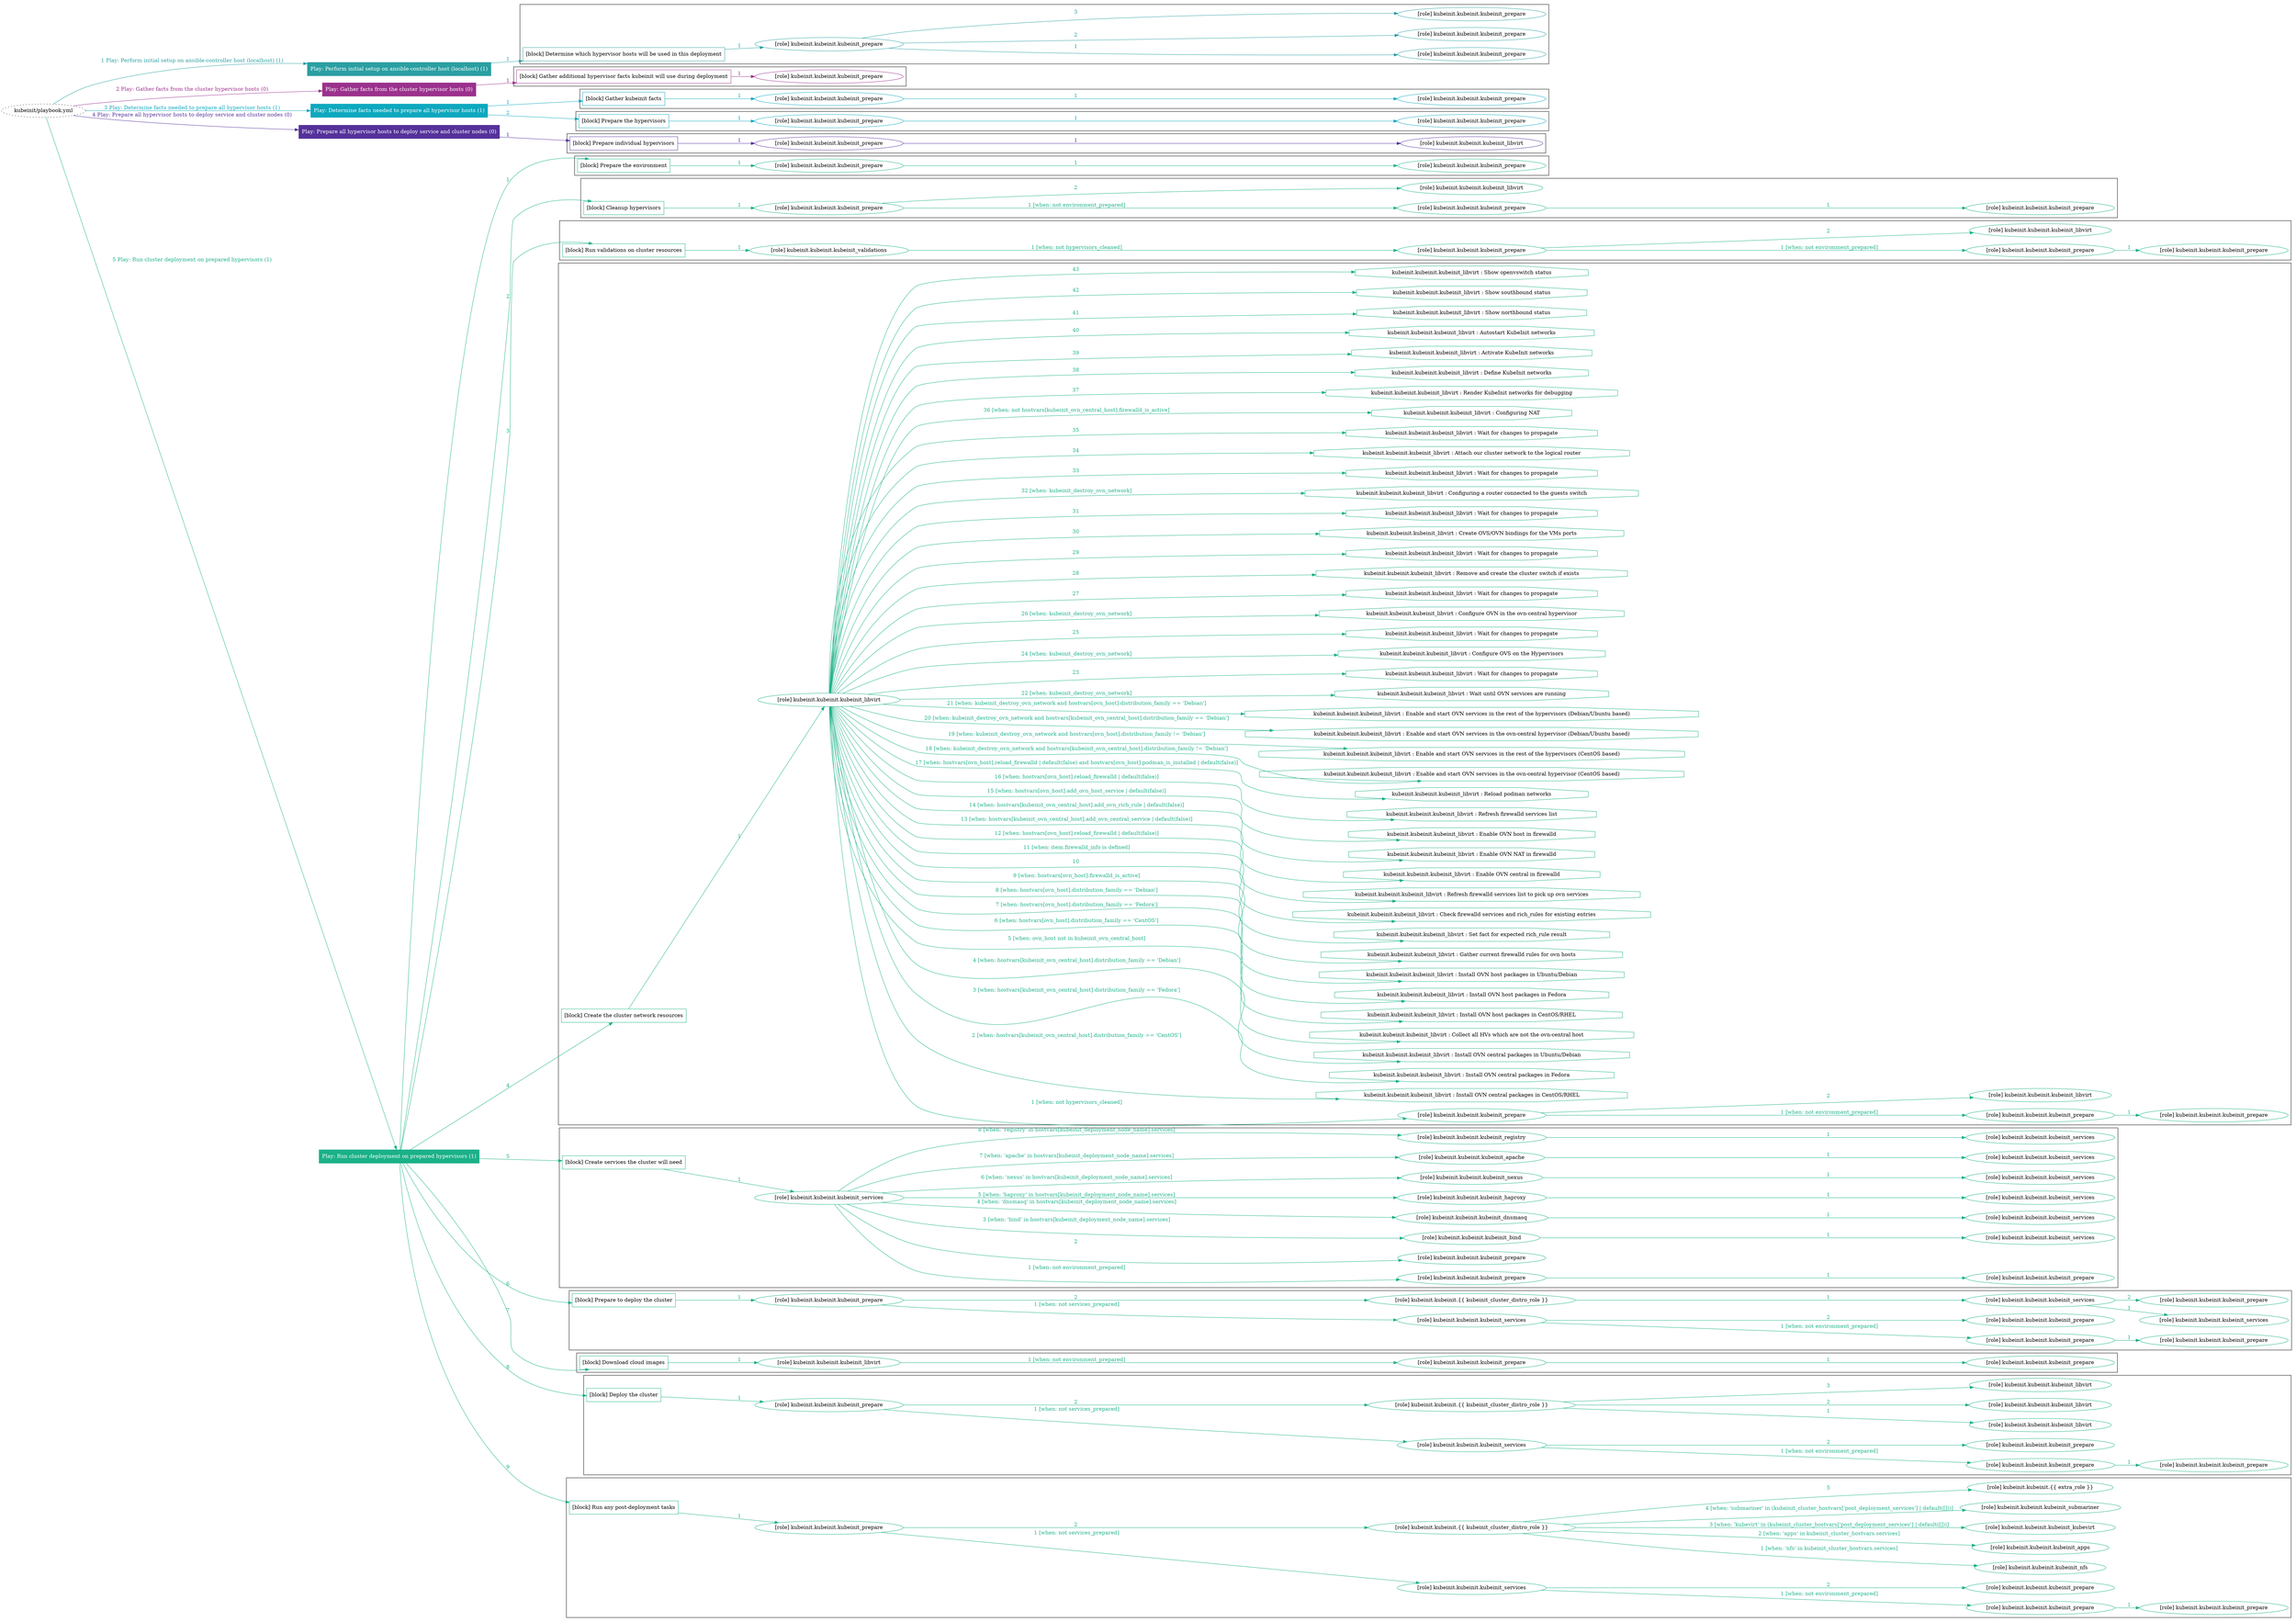 digraph {
	graph [concentrate=true ordering=in rankdir=LR ratio=fill]
	edge [esep=5 sep=10]
	"kubeinit/playbook.yml" [URL="/home/runner/work/kubeinit/kubeinit/kubeinit/playbook.yml" id=playbook_eac03a63 style=dotted]
	"kubeinit/playbook.yml" -> play_8a8fce4d [label="1 Play: Perform initial setup on ansible-controller host (localhost) (1)" color="#2a9fa2" fontcolor="#2a9fa2" id=edge_playbook_eac03a63_play_8a8fce4d labeltooltip="1 Play: Perform initial setup on ansible-controller host (localhost) (1)" tooltip="1 Play: Perform initial setup on ansible-controller host (localhost) (1)"]
	subgraph "Play: Perform initial setup on ansible-controller host (localhost) (1)" {
		play_8a8fce4d [label="Play: Perform initial setup on ansible-controller host (localhost) (1)" URL="/home/runner/work/kubeinit/kubeinit/kubeinit/playbook.yml" color="#2a9fa2" fontcolor="#ffffff" id=play_8a8fce4d shape=box style=filled tooltip=localhost]
		play_8a8fce4d -> block_46904349 [label=1 color="#2a9fa2" fontcolor="#2a9fa2" id=edge_1_play_8a8fce4d_block_46904349 labeltooltip=1 tooltip=1]
		subgraph cluster_block_46904349 {
			block_46904349 [label="[block] Determine which hypervisor hosts will be used in this deployment" URL="/home/runner/work/kubeinit/kubeinit/kubeinit/playbook.yml" color="#2a9fa2" id=block_46904349 labeltooltip="Determine which hypervisor hosts will be used in this deployment" shape=box tooltip="Determine which hypervisor hosts will be used in this deployment"]
			block_46904349 -> role_1fc9224d [label="1 " color="#2a9fa2" fontcolor="#2a9fa2" id=edge_1_block_46904349_role_1fc9224d labeltooltip="1 " tooltip="1 "]
			subgraph "kubeinit.kubeinit.kubeinit_prepare" {
				role_1fc9224d [label="[role] kubeinit.kubeinit.kubeinit_prepare" URL="/home/runner/work/kubeinit/kubeinit/kubeinit/playbook.yml" color="#2a9fa2" id=role_1fc9224d tooltip="kubeinit.kubeinit.kubeinit_prepare"]
				role_1fc9224d -> role_5aa9a63a [label="1 " color="#2a9fa2" fontcolor="#2a9fa2" id=edge_1_role_1fc9224d_role_5aa9a63a labeltooltip="1 " tooltip="1 "]
				subgraph "kubeinit.kubeinit.kubeinit_prepare" {
					role_5aa9a63a [label="[role] kubeinit.kubeinit.kubeinit_prepare" URL="/home/runner/.ansible/collections/ansible_collections/kubeinit/kubeinit/roles/kubeinit_prepare/tasks/build_hypervisors_group.yml" color="#2a9fa2" id=role_5aa9a63a tooltip="kubeinit.kubeinit.kubeinit_prepare"]
				}
				role_1fc9224d -> role_7a57320d [label="2 " color="#2a9fa2" fontcolor="#2a9fa2" id=edge_2_role_1fc9224d_role_7a57320d labeltooltip="2 " tooltip="2 "]
				subgraph "kubeinit.kubeinit.kubeinit_prepare" {
					role_7a57320d [label="[role] kubeinit.kubeinit.kubeinit_prepare" URL="/home/runner/.ansible/collections/ansible_collections/kubeinit/kubeinit/roles/kubeinit_prepare/tasks/build_hypervisors_group.yml" color="#2a9fa2" id=role_7a57320d tooltip="kubeinit.kubeinit.kubeinit_prepare"]
				}
				role_1fc9224d -> role_58b8f381 [label="3 " color="#2a9fa2" fontcolor="#2a9fa2" id=edge_3_role_1fc9224d_role_58b8f381 labeltooltip="3 " tooltip="3 "]
				subgraph "kubeinit.kubeinit.kubeinit_prepare" {
					role_58b8f381 [label="[role] kubeinit.kubeinit.kubeinit_prepare" URL="/home/runner/.ansible/collections/ansible_collections/kubeinit/kubeinit/roles/kubeinit_prepare/tasks/build_hypervisors_group.yml" color="#2a9fa2" id=role_58b8f381 tooltip="kubeinit.kubeinit.kubeinit_prepare"]
				}
			}
		}
	}
	"kubeinit/playbook.yml" -> play_c8a25e27 [label="2 Play: Gather facts from the cluster hypervisor hosts (0)" color="#9b318d" fontcolor="#9b318d" id=edge_playbook_eac03a63_play_c8a25e27 labeltooltip="2 Play: Gather facts from the cluster hypervisor hosts (0)" tooltip="2 Play: Gather facts from the cluster hypervisor hosts (0)"]
	subgraph "Play: Gather facts from the cluster hypervisor hosts (0)" {
		play_c8a25e27 [label="Play: Gather facts from the cluster hypervisor hosts (0)" URL="/home/runner/work/kubeinit/kubeinit/kubeinit/playbook.yml" color="#9b318d" fontcolor="#ffffff" id=play_c8a25e27 shape=box style=filled tooltip="Play: Gather facts from the cluster hypervisor hosts (0)"]
		play_c8a25e27 -> block_90302c77 [label=1 color="#9b318d" fontcolor="#9b318d" id=edge_1_play_c8a25e27_block_90302c77 labeltooltip=1 tooltip=1]
		subgraph cluster_block_90302c77 {
			block_90302c77 [label="[block] Gather additional hypervisor facts kubeinit will use during deployment" URL="/home/runner/work/kubeinit/kubeinit/kubeinit/playbook.yml" color="#9b318d" id=block_90302c77 labeltooltip="Gather additional hypervisor facts kubeinit will use during deployment" shape=box tooltip="Gather additional hypervisor facts kubeinit will use during deployment"]
			block_90302c77 -> role_0d0d3040 [label="1 " color="#9b318d" fontcolor="#9b318d" id=edge_1_block_90302c77_role_0d0d3040 labeltooltip="1 " tooltip="1 "]
			subgraph "kubeinit.kubeinit.kubeinit_prepare" {
				role_0d0d3040 [label="[role] kubeinit.kubeinit.kubeinit_prepare" URL="/home/runner/work/kubeinit/kubeinit/kubeinit/playbook.yml" color="#9b318d" id=role_0d0d3040 tooltip="kubeinit.kubeinit.kubeinit_prepare"]
			}
		}
	}
	"kubeinit/playbook.yml" -> play_6d9be883 [label="3 Play: Determine facts needed to prepare all hypervisor hosts (1)" color="#0da8bf" fontcolor="#0da8bf" id=edge_playbook_eac03a63_play_6d9be883 labeltooltip="3 Play: Determine facts needed to prepare all hypervisor hosts (1)" tooltip="3 Play: Determine facts needed to prepare all hypervisor hosts (1)"]
	subgraph "Play: Determine facts needed to prepare all hypervisor hosts (1)" {
		play_6d9be883 [label="Play: Determine facts needed to prepare all hypervisor hosts (1)" URL="/home/runner/work/kubeinit/kubeinit/kubeinit/playbook.yml" color="#0da8bf" fontcolor="#ffffff" id=play_6d9be883 shape=box style=filled tooltip=localhost]
		play_6d9be883 -> block_5e3d8f72 [label=1 color="#0da8bf" fontcolor="#0da8bf" id=edge_1_play_6d9be883_block_5e3d8f72 labeltooltip=1 tooltip=1]
		subgraph cluster_block_5e3d8f72 {
			block_5e3d8f72 [label="[block] Gather kubeinit facts" URL="/home/runner/work/kubeinit/kubeinit/kubeinit/playbook.yml" color="#0da8bf" id=block_5e3d8f72 labeltooltip="Gather kubeinit facts" shape=box tooltip="Gather kubeinit facts"]
			block_5e3d8f72 -> role_8c1b124b [label="1 " color="#0da8bf" fontcolor="#0da8bf" id=edge_1_block_5e3d8f72_role_8c1b124b labeltooltip="1 " tooltip="1 "]
			subgraph "kubeinit.kubeinit.kubeinit_prepare" {
				role_8c1b124b [label="[role] kubeinit.kubeinit.kubeinit_prepare" URL="/home/runner/work/kubeinit/kubeinit/kubeinit/playbook.yml" color="#0da8bf" id=role_8c1b124b tooltip="kubeinit.kubeinit.kubeinit_prepare"]
				role_8c1b124b -> role_2f23151d [label="1 " color="#0da8bf" fontcolor="#0da8bf" id=edge_1_role_8c1b124b_role_2f23151d labeltooltip="1 " tooltip="1 "]
				subgraph "kubeinit.kubeinit.kubeinit_prepare" {
					role_2f23151d [label="[role] kubeinit.kubeinit.kubeinit_prepare" URL="/home/runner/.ansible/collections/ansible_collections/kubeinit/kubeinit/roles/kubeinit_prepare/tasks/gather_kubeinit_facts.yml" color="#0da8bf" id=role_2f23151d tooltip="kubeinit.kubeinit.kubeinit_prepare"]
				}
			}
		}
		play_6d9be883 -> block_44c6231f [label=2 color="#0da8bf" fontcolor="#0da8bf" id=edge_2_play_6d9be883_block_44c6231f labeltooltip=2 tooltip=2]
		subgraph cluster_block_44c6231f {
			block_44c6231f [label="[block] Prepare the hypervisors" URL="/home/runner/work/kubeinit/kubeinit/kubeinit/playbook.yml" color="#0da8bf" id=block_44c6231f labeltooltip="Prepare the hypervisors" shape=box tooltip="Prepare the hypervisors"]
			block_44c6231f -> role_e72c91a5 [label="1 " color="#0da8bf" fontcolor="#0da8bf" id=edge_1_block_44c6231f_role_e72c91a5 labeltooltip="1 " tooltip="1 "]
			subgraph "kubeinit.kubeinit.kubeinit_prepare" {
				role_e72c91a5 [label="[role] kubeinit.kubeinit.kubeinit_prepare" URL="/home/runner/work/kubeinit/kubeinit/kubeinit/playbook.yml" color="#0da8bf" id=role_e72c91a5 tooltip="kubeinit.kubeinit.kubeinit_prepare"]
				role_e72c91a5 -> role_634a67c4 [label="1 " color="#0da8bf" fontcolor="#0da8bf" id=edge_1_role_e72c91a5_role_634a67c4 labeltooltip="1 " tooltip="1 "]
				subgraph "kubeinit.kubeinit.kubeinit_prepare" {
					role_634a67c4 [label="[role] kubeinit.kubeinit.kubeinit_prepare" URL="/home/runner/.ansible/collections/ansible_collections/kubeinit/kubeinit/roles/kubeinit_prepare/tasks/gather_kubeinit_facts.yml" color="#0da8bf" id=role_634a67c4 tooltip="kubeinit.kubeinit.kubeinit_prepare"]
				}
			}
		}
	}
	"kubeinit/playbook.yml" -> play_7ac655cf [label="4 Play: Prepare all hypervisor hosts to deploy service and cluster nodes (0)" color="#55319b" fontcolor="#55319b" id=edge_playbook_eac03a63_play_7ac655cf labeltooltip="4 Play: Prepare all hypervisor hosts to deploy service and cluster nodes (0)" tooltip="4 Play: Prepare all hypervisor hosts to deploy service and cluster nodes (0)"]
	subgraph "Play: Prepare all hypervisor hosts to deploy service and cluster nodes (0)" {
		play_7ac655cf [label="Play: Prepare all hypervisor hosts to deploy service and cluster nodes (0)" URL="/home/runner/work/kubeinit/kubeinit/kubeinit/playbook.yml" color="#55319b" fontcolor="#ffffff" id=play_7ac655cf shape=box style=filled tooltip="Play: Prepare all hypervisor hosts to deploy service and cluster nodes (0)"]
		play_7ac655cf -> block_cc5c8f5b [label=1 color="#55319b" fontcolor="#55319b" id=edge_1_play_7ac655cf_block_cc5c8f5b labeltooltip=1 tooltip=1]
		subgraph cluster_block_cc5c8f5b {
			block_cc5c8f5b [label="[block] Prepare individual hypervisors" URL="/home/runner/work/kubeinit/kubeinit/kubeinit/playbook.yml" color="#55319b" id=block_cc5c8f5b labeltooltip="Prepare individual hypervisors" shape=box tooltip="Prepare individual hypervisors"]
			block_cc5c8f5b -> role_efe165aa [label="1 " color="#55319b" fontcolor="#55319b" id=edge_1_block_cc5c8f5b_role_efe165aa labeltooltip="1 " tooltip="1 "]
			subgraph "kubeinit.kubeinit.kubeinit_prepare" {
				role_efe165aa [label="[role] kubeinit.kubeinit.kubeinit_prepare" URL="/home/runner/work/kubeinit/kubeinit/kubeinit/playbook.yml" color="#55319b" id=role_efe165aa tooltip="kubeinit.kubeinit.kubeinit_prepare"]
				role_efe165aa -> role_3181d1b7 [label="1 " color="#55319b" fontcolor="#55319b" id=edge_1_role_efe165aa_role_3181d1b7 labeltooltip="1 " tooltip="1 "]
				subgraph "kubeinit.kubeinit.kubeinit_libvirt" {
					role_3181d1b7 [label="[role] kubeinit.kubeinit.kubeinit_libvirt" URL="/home/runner/.ansible/collections/ansible_collections/kubeinit/kubeinit/roles/kubeinit_prepare/tasks/prepare_hypervisor.yml" color="#55319b" id=role_3181d1b7 tooltip="kubeinit.kubeinit.kubeinit_libvirt"]
				}
			}
		}
	}
	"kubeinit/playbook.yml" -> play_3e5a7a06 [label="5 Play: Run cluster deployment on prepared hypervisors (1)" color="#1bb188" fontcolor="#1bb188" id=edge_playbook_eac03a63_play_3e5a7a06 labeltooltip="5 Play: Run cluster deployment on prepared hypervisors (1)" tooltip="5 Play: Run cluster deployment on prepared hypervisors (1)"]
	subgraph "Play: Run cluster deployment on prepared hypervisors (1)" {
		play_3e5a7a06 [label="Play: Run cluster deployment on prepared hypervisors (1)" URL="/home/runner/work/kubeinit/kubeinit/kubeinit/playbook.yml" color="#1bb188" fontcolor="#ffffff" id=play_3e5a7a06 shape=box style=filled tooltip=localhost]
		play_3e5a7a06 -> block_8fb0e877 [label=1 color="#1bb188" fontcolor="#1bb188" id=edge_1_play_3e5a7a06_block_8fb0e877 labeltooltip=1 tooltip=1]
		subgraph cluster_block_8fb0e877 {
			block_8fb0e877 [label="[block] Prepare the environment" URL="/home/runner/work/kubeinit/kubeinit/kubeinit/playbook.yml" color="#1bb188" id=block_8fb0e877 labeltooltip="Prepare the environment" shape=box tooltip="Prepare the environment"]
			block_8fb0e877 -> role_fc7b038a [label="1 " color="#1bb188" fontcolor="#1bb188" id=edge_1_block_8fb0e877_role_fc7b038a labeltooltip="1 " tooltip="1 "]
			subgraph "kubeinit.kubeinit.kubeinit_prepare" {
				role_fc7b038a [label="[role] kubeinit.kubeinit.kubeinit_prepare" URL="/home/runner/work/kubeinit/kubeinit/kubeinit/playbook.yml" color="#1bb188" id=role_fc7b038a tooltip="kubeinit.kubeinit.kubeinit_prepare"]
				role_fc7b038a -> role_d899f4ff [label="1 " color="#1bb188" fontcolor="#1bb188" id=edge_1_role_fc7b038a_role_d899f4ff labeltooltip="1 " tooltip="1 "]
				subgraph "kubeinit.kubeinit.kubeinit_prepare" {
					role_d899f4ff [label="[role] kubeinit.kubeinit.kubeinit_prepare" URL="/home/runner/.ansible/collections/ansible_collections/kubeinit/kubeinit/roles/kubeinit_prepare/tasks/gather_kubeinit_facts.yml" color="#1bb188" id=role_d899f4ff tooltip="kubeinit.kubeinit.kubeinit_prepare"]
				}
			}
		}
		play_3e5a7a06 -> block_3a748b58 [label=2 color="#1bb188" fontcolor="#1bb188" id=edge_2_play_3e5a7a06_block_3a748b58 labeltooltip=2 tooltip=2]
		subgraph cluster_block_3a748b58 {
			block_3a748b58 [label="[block] Cleanup hypervisors" URL="/home/runner/work/kubeinit/kubeinit/kubeinit/playbook.yml" color="#1bb188" id=block_3a748b58 labeltooltip="Cleanup hypervisors" shape=box tooltip="Cleanup hypervisors"]
			block_3a748b58 -> role_e3cf8b79 [label="1 " color="#1bb188" fontcolor="#1bb188" id=edge_1_block_3a748b58_role_e3cf8b79 labeltooltip="1 " tooltip="1 "]
			subgraph "kubeinit.kubeinit.kubeinit_prepare" {
				role_e3cf8b79 [label="[role] kubeinit.kubeinit.kubeinit_prepare" URL="/home/runner/work/kubeinit/kubeinit/kubeinit/playbook.yml" color="#1bb188" id=role_e3cf8b79 tooltip="kubeinit.kubeinit.kubeinit_prepare"]
				role_e3cf8b79 -> role_67931f35 [label="1 [when: not environment_prepared]" color="#1bb188" fontcolor="#1bb188" id=edge_1_role_e3cf8b79_role_67931f35 labeltooltip="1 [when: not environment_prepared]" tooltip="1 [when: not environment_prepared]"]
				subgraph "kubeinit.kubeinit.kubeinit_prepare" {
					role_67931f35 [label="[role] kubeinit.kubeinit.kubeinit_prepare" URL="/home/runner/.ansible/collections/ansible_collections/kubeinit/kubeinit/roles/kubeinit_prepare/tasks/cleanup_hypervisors.yml" color="#1bb188" id=role_67931f35 tooltip="kubeinit.kubeinit.kubeinit_prepare"]
					role_67931f35 -> role_6649a89e [label="1 " color="#1bb188" fontcolor="#1bb188" id=edge_1_role_67931f35_role_6649a89e labeltooltip="1 " tooltip="1 "]
					subgraph "kubeinit.kubeinit.kubeinit_prepare" {
						role_6649a89e [label="[role] kubeinit.kubeinit.kubeinit_prepare" URL="/home/runner/.ansible/collections/ansible_collections/kubeinit/kubeinit/roles/kubeinit_prepare/tasks/gather_kubeinit_facts.yml" color="#1bb188" id=role_6649a89e tooltip="kubeinit.kubeinit.kubeinit_prepare"]
					}
				}
				role_e3cf8b79 -> role_fb788e60 [label="2 " color="#1bb188" fontcolor="#1bb188" id=edge_2_role_e3cf8b79_role_fb788e60 labeltooltip="2 " tooltip="2 "]
				subgraph "kubeinit.kubeinit.kubeinit_libvirt" {
					role_fb788e60 [label="[role] kubeinit.kubeinit.kubeinit_libvirt" URL="/home/runner/.ansible/collections/ansible_collections/kubeinit/kubeinit/roles/kubeinit_prepare/tasks/cleanup_hypervisors.yml" color="#1bb188" id=role_fb788e60 tooltip="kubeinit.kubeinit.kubeinit_libvirt"]
				}
			}
		}
		play_3e5a7a06 -> block_584a4c5e [label=3 color="#1bb188" fontcolor="#1bb188" id=edge_3_play_3e5a7a06_block_584a4c5e labeltooltip=3 tooltip=3]
		subgraph cluster_block_584a4c5e {
			block_584a4c5e [label="[block] Run validations on cluster resources" URL="/home/runner/work/kubeinit/kubeinit/kubeinit/playbook.yml" color="#1bb188" id=block_584a4c5e labeltooltip="Run validations on cluster resources" shape=box tooltip="Run validations on cluster resources"]
			block_584a4c5e -> role_b02a353e [label="1 " color="#1bb188" fontcolor="#1bb188" id=edge_1_block_584a4c5e_role_b02a353e labeltooltip="1 " tooltip="1 "]
			subgraph "kubeinit.kubeinit.kubeinit_validations" {
				role_b02a353e [label="[role] kubeinit.kubeinit.kubeinit_validations" URL="/home/runner/work/kubeinit/kubeinit/kubeinit/playbook.yml" color="#1bb188" id=role_b02a353e tooltip="kubeinit.kubeinit.kubeinit_validations"]
				role_b02a353e -> role_68891da9 [label="1 [when: not hypervisors_cleaned]" color="#1bb188" fontcolor="#1bb188" id=edge_1_role_b02a353e_role_68891da9 labeltooltip="1 [when: not hypervisors_cleaned]" tooltip="1 [when: not hypervisors_cleaned]"]
				subgraph "kubeinit.kubeinit.kubeinit_prepare" {
					role_68891da9 [label="[role] kubeinit.kubeinit.kubeinit_prepare" URL="/home/runner/.ansible/collections/ansible_collections/kubeinit/kubeinit/roles/kubeinit_validations/tasks/main.yml" color="#1bb188" id=role_68891da9 tooltip="kubeinit.kubeinit.kubeinit_prepare"]
					role_68891da9 -> role_cf24c654 [label="1 [when: not environment_prepared]" color="#1bb188" fontcolor="#1bb188" id=edge_1_role_68891da9_role_cf24c654 labeltooltip="1 [when: not environment_prepared]" tooltip="1 [when: not environment_prepared]"]
					subgraph "kubeinit.kubeinit.kubeinit_prepare" {
						role_cf24c654 [label="[role] kubeinit.kubeinit.kubeinit_prepare" URL="/home/runner/.ansible/collections/ansible_collections/kubeinit/kubeinit/roles/kubeinit_prepare/tasks/cleanup_hypervisors.yml" color="#1bb188" id=role_cf24c654 tooltip="kubeinit.kubeinit.kubeinit_prepare"]
						role_cf24c654 -> role_cb3d7e0c [label="1 " color="#1bb188" fontcolor="#1bb188" id=edge_1_role_cf24c654_role_cb3d7e0c labeltooltip="1 " tooltip="1 "]
						subgraph "kubeinit.kubeinit.kubeinit_prepare" {
							role_cb3d7e0c [label="[role] kubeinit.kubeinit.kubeinit_prepare" URL="/home/runner/.ansible/collections/ansible_collections/kubeinit/kubeinit/roles/kubeinit_prepare/tasks/gather_kubeinit_facts.yml" color="#1bb188" id=role_cb3d7e0c tooltip="kubeinit.kubeinit.kubeinit_prepare"]
						}
					}
					role_68891da9 -> role_992de351 [label="2 " color="#1bb188" fontcolor="#1bb188" id=edge_2_role_68891da9_role_992de351 labeltooltip="2 " tooltip="2 "]
					subgraph "kubeinit.kubeinit.kubeinit_libvirt" {
						role_992de351 [label="[role] kubeinit.kubeinit.kubeinit_libvirt" URL="/home/runner/.ansible/collections/ansible_collections/kubeinit/kubeinit/roles/kubeinit_prepare/tasks/cleanup_hypervisors.yml" color="#1bb188" id=role_992de351 tooltip="kubeinit.kubeinit.kubeinit_libvirt"]
					}
				}
			}
		}
		play_3e5a7a06 -> block_64e6435b [label=4 color="#1bb188" fontcolor="#1bb188" id=edge_4_play_3e5a7a06_block_64e6435b labeltooltip=4 tooltip=4]
		subgraph cluster_block_64e6435b {
			block_64e6435b [label="[block] Create the cluster network resources" URL="/home/runner/work/kubeinit/kubeinit/kubeinit/playbook.yml" color="#1bb188" id=block_64e6435b labeltooltip="Create the cluster network resources" shape=box tooltip="Create the cluster network resources"]
			block_64e6435b -> role_d6de9854 [label="1 " color="#1bb188" fontcolor="#1bb188" id=edge_1_block_64e6435b_role_d6de9854 labeltooltip="1 " tooltip="1 "]
			subgraph "kubeinit.kubeinit.kubeinit_libvirt" {
				role_d6de9854 [label="[role] kubeinit.kubeinit.kubeinit_libvirt" URL="/home/runner/work/kubeinit/kubeinit/kubeinit/playbook.yml" color="#1bb188" id=role_d6de9854 tooltip="kubeinit.kubeinit.kubeinit_libvirt"]
				role_d6de9854 -> role_880930a5 [label="1 [when: not hypervisors_cleaned]" color="#1bb188" fontcolor="#1bb188" id=edge_1_role_d6de9854_role_880930a5 labeltooltip="1 [when: not hypervisors_cleaned]" tooltip="1 [when: not hypervisors_cleaned]"]
				subgraph "kubeinit.kubeinit.kubeinit_prepare" {
					role_880930a5 [label="[role] kubeinit.kubeinit.kubeinit_prepare" URL="/home/runner/.ansible/collections/ansible_collections/kubeinit/kubeinit/roles/kubeinit_libvirt/tasks/create_network.yml" color="#1bb188" id=role_880930a5 tooltip="kubeinit.kubeinit.kubeinit_prepare"]
					role_880930a5 -> role_1561b85e [label="1 [when: not environment_prepared]" color="#1bb188" fontcolor="#1bb188" id=edge_1_role_880930a5_role_1561b85e labeltooltip="1 [when: not environment_prepared]" tooltip="1 [when: not environment_prepared]"]
					subgraph "kubeinit.kubeinit.kubeinit_prepare" {
						role_1561b85e [label="[role] kubeinit.kubeinit.kubeinit_prepare" URL="/home/runner/.ansible/collections/ansible_collections/kubeinit/kubeinit/roles/kubeinit_prepare/tasks/cleanup_hypervisors.yml" color="#1bb188" id=role_1561b85e tooltip="kubeinit.kubeinit.kubeinit_prepare"]
						role_1561b85e -> role_7b5c9aca [label="1 " color="#1bb188" fontcolor="#1bb188" id=edge_1_role_1561b85e_role_7b5c9aca labeltooltip="1 " tooltip="1 "]
						subgraph "kubeinit.kubeinit.kubeinit_prepare" {
							role_7b5c9aca [label="[role] kubeinit.kubeinit.kubeinit_prepare" URL="/home/runner/.ansible/collections/ansible_collections/kubeinit/kubeinit/roles/kubeinit_prepare/tasks/gather_kubeinit_facts.yml" color="#1bb188" id=role_7b5c9aca tooltip="kubeinit.kubeinit.kubeinit_prepare"]
						}
					}
					role_880930a5 -> role_5a4f1423 [label="2 " color="#1bb188" fontcolor="#1bb188" id=edge_2_role_880930a5_role_5a4f1423 labeltooltip="2 " tooltip="2 "]
					subgraph "kubeinit.kubeinit.kubeinit_libvirt" {
						role_5a4f1423 [label="[role] kubeinit.kubeinit.kubeinit_libvirt" URL="/home/runner/.ansible/collections/ansible_collections/kubeinit/kubeinit/roles/kubeinit_prepare/tasks/cleanup_hypervisors.yml" color="#1bb188" id=role_5a4f1423 tooltip="kubeinit.kubeinit.kubeinit_libvirt"]
					}
				}
				task_e491fc69 [label="kubeinit.kubeinit.kubeinit_libvirt : Install OVN central packages in CentOS/RHEL" URL="/home/runner/.ansible/collections/ansible_collections/kubeinit/kubeinit/roles/kubeinit_libvirt/tasks/create_network.yml" color="#1bb188" id=task_e491fc69 shape=octagon tooltip="kubeinit.kubeinit.kubeinit_libvirt : Install OVN central packages in CentOS/RHEL"]
				role_d6de9854 -> task_e491fc69 [label="2 [when: hostvars[kubeinit_ovn_central_host].distribution_family == 'CentOS']" color="#1bb188" fontcolor="#1bb188" id=edge_2_role_d6de9854_task_e491fc69 labeltooltip="2 [when: hostvars[kubeinit_ovn_central_host].distribution_family == 'CentOS']" tooltip="2 [when: hostvars[kubeinit_ovn_central_host].distribution_family == 'CentOS']"]
				task_0d563c19 [label="kubeinit.kubeinit.kubeinit_libvirt : Install OVN central packages in Fedora" URL="/home/runner/.ansible/collections/ansible_collections/kubeinit/kubeinit/roles/kubeinit_libvirt/tasks/create_network.yml" color="#1bb188" id=task_0d563c19 shape=octagon tooltip="kubeinit.kubeinit.kubeinit_libvirt : Install OVN central packages in Fedora"]
				role_d6de9854 -> task_0d563c19 [label="3 [when: hostvars[kubeinit_ovn_central_host].distribution_family == 'Fedora']" color="#1bb188" fontcolor="#1bb188" id=edge_3_role_d6de9854_task_0d563c19 labeltooltip="3 [when: hostvars[kubeinit_ovn_central_host].distribution_family == 'Fedora']" tooltip="3 [when: hostvars[kubeinit_ovn_central_host].distribution_family == 'Fedora']"]
				task_b9429503 [label="kubeinit.kubeinit.kubeinit_libvirt : Install OVN central packages in Ubuntu/Debian" URL="/home/runner/.ansible/collections/ansible_collections/kubeinit/kubeinit/roles/kubeinit_libvirt/tasks/create_network.yml" color="#1bb188" id=task_b9429503 shape=octagon tooltip="kubeinit.kubeinit.kubeinit_libvirt : Install OVN central packages in Ubuntu/Debian"]
				role_d6de9854 -> task_b9429503 [label="4 [when: hostvars[kubeinit_ovn_central_host].distribution_family == 'Debian']" color="#1bb188" fontcolor="#1bb188" id=edge_4_role_d6de9854_task_b9429503 labeltooltip="4 [when: hostvars[kubeinit_ovn_central_host].distribution_family == 'Debian']" tooltip="4 [when: hostvars[kubeinit_ovn_central_host].distribution_family == 'Debian']"]
				task_0b577f06 [label="kubeinit.kubeinit.kubeinit_libvirt : Collect all HVs which are not the ovn-central host" URL="/home/runner/.ansible/collections/ansible_collections/kubeinit/kubeinit/roles/kubeinit_libvirt/tasks/create_network.yml" color="#1bb188" id=task_0b577f06 shape=octagon tooltip="kubeinit.kubeinit.kubeinit_libvirt : Collect all HVs which are not the ovn-central host"]
				role_d6de9854 -> task_0b577f06 [label="5 [when: ovn_host not in kubeinit_ovn_central_host]" color="#1bb188" fontcolor="#1bb188" id=edge_5_role_d6de9854_task_0b577f06 labeltooltip="5 [when: ovn_host not in kubeinit_ovn_central_host]" tooltip="5 [when: ovn_host not in kubeinit_ovn_central_host]"]
				task_7ab5132e [label="kubeinit.kubeinit.kubeinit_libvirt : Install OVN host packages in CentOS/RHEL" URL="/home/runner/.ansible/collections/ansible_collections/kubeinit/kubeinit/roles/kubeinit_libvirt/tasks/create_network.yml" color="#1bb188" id=task_7ab5132e shape=octagon tooltip="kubeinit.kubeinit.kubeinit_libvirt : Install OVN host packages in CentOS/RHEL"]
				role_d6de9854 -> task_7ab5132e [label="6 [when: hostvars[ovn_host].distribution_family == 'CentOS']" color="#1bb188" fontcolor="#1bb188" id=edge_6_role_d6de9854_task_7ab5132e labeltooltip="6 [when: hostvars[ovn_host].distribution_family == 'CentOS']" tooltip="6 [when: hostvars[ovn_host].distribution_family == 'CentOS']"]
				task_9bb9fd23 [label="kubeinit.kubeinit.kubeinit_libvirt : Install OVN host packages in Fedora" URL="/home/runner/.ansible/collections/ansible_collections/kubeinit/kubeinit/roles/kubeinit_libvirt/tasks/create_network.yml" color="#1bb188" id=task_9bb9fd23 shape=octagon tooltip="kubeinit.kubeinit.kubeinit_libvirt : Install OVN host packages in Fedora"]
				role_d6de9854 -> task_9bb9fd23 [label="7 [when: hostvars[ovn_host].distribution_family == 'Fedora']" color="#1bb188" fontcolor="#1bb188" id=edge_7_role_d6de9854_task_9bb9fd23 labeltooltip="7 [when: hostvars[ovn_host].distribution_family == 'Fedora']" tooltip="7 [when: hostvars[ovn_host].distribution_family == 'Fedora']"]
				task_3e4f4278 [label="kubeinit.kubeinit.kubeinit_libvirt : Install OVN host packages in Ubuntu/Debian" URL="/home/runner/.ansible/collections/ansible_collections/kubeinit/kubeinit/roles/kubeinit_libvirt/tasks/create_network.yml" color="#1bb188" id=task_3e4f4278 shape=octagon tooltip="kubeinit.kubeinit.kubeinit_libvirt : Install OVN host packages in Ubuntu/Debian"]
				role_d6de9854 -> task_3e4f4278 [label="8 [when: hostvars[ovn_host].distribution_family == 'Debian']" color="#1bb188" fontcolor="#1bb188" id=edge_8_role_d6de9854_task_3e4f4278 labeltooltip="8 [when: hostvars[ovn_host].distribution_family == 'Debian']" tooltip="8 [when: hostvars[ovn_host].distribution_family == 'Debian']"]
				task_93a5ea31 [label="kubeinit.kubeinit.kubeinit_libvirt : Gather current firewalld rules for ovn hosts" URL="/home/runner/.ansible/collections/ansible_collections/kubeinit/kubeinit/roles/kubeinit_libvirt/tasks/create_network.yml" color="#1bb188" id=task_93a5ea31 shape=octagon tooltip="kubeinit.kubeinit.kubeinit_libvirt : Gather current firewalld rules for ovn hosts"]
				role_d6de9854 -> task_93a5ea31 [label="9 [when: hostvars[ovn_host].firewalld_is_active]" color="#1bb188" fontcolor="#1bb188" id=edge_9_role_d6de9854_task_93a5ea31 labeltooltip="9 [when: hostvars[ovn_host].firewalld_is_active]" tooltip="9 [when: hostvars[ovn_host].firewalld_is_active]"]
				task_c7d068a7 [label="kubeinit.kubeinit.kubeinit_libvirt : Set fact for expected rich_rule result" URL="/home/runner/.ansible/collections/ansible_collections/kubeinit/kubeinit/roles/kubeinit_libvirt/tasks/create_network.yml" color="#1bb188" id=task_c7d068a7 shape=octagon tooltip="kubeinit.kubeinit.kubeinit_libvirt : Set fact for expected rich_rule result"]
				role_d6de9854 -> task_c7d068a7 [label="10 " color="#1bb188" fontcolor="#1bb188" id=edge_10_role_d6de9854_task_c7d068a7 labeltooltip="10 " tooltip="10 "]
				task_14200cc1 [label="kubeinit.kubeinit.kubeinit_libvirt : Check firewalld services and rich_rules for existing entries" URL="/home/runner/.ansible/collections/ansible_collections/kubeinit/kubeinit/roles/kubeinit_libvirt/tasks/create_network.yml" color="#1bb188" id=task_14200cc1 shape=octagon tooltip="kubeinit.kubeinit.kubeinit_libvirt : Check firewalld services and rich_rules for existing entries"]
				role_d6de9854 -> task_14200cc1 [label="11 [when: item.firewalld_info is defined]" color="#1bb188" fontcolor="#1bb188" id=edge_11_role_d6de9854_task_14200cc1 labeltooltip="11 [when: item.firewalld_info is defined]" tooltip="11 [when: item.firewalld_info is defined]"]
				task_00d6dd10 [label="kubeinit.kubeinit.kubeinit_libvirt : Refresh firewalld services list to pick up ovn services" URL="/home/runner/.ansible/collections/ansible_collections/kubeinit/kubeinit/roles/kubeinit_libvirt/tasks/create_network.yml" color="#1bb188" id=task_00d6dd10 shape=octagon tooltip="kubeinit.kubeinit.kubeinit_libvirt : Refresh firewalld services list to pick up ovn services"]
				role_d6de9854 -> task_00d6dd10 [label="12 [when: hostvars[ovn_host].reload_firewalld | default(false)]" color="#1bb188" fontcolor="#1bb188" id=edge_12_role_d6de9854_task_00d6dd10 labeltooltip="12 [when: hostvars[ovn_host].reload_firewalld | default(false)]" tooltip="12 [when: hostvars[ovn_host].reload_firewalld | default(false)]"]
				task_254a940b [label="kubeinit.kubeinit.kubeinit_libvirt : Enable OVN central in firewalld" URL="/home/runner/.ansible/collections/ansible_collections/kubeinit/kubeinit/roles/kubeinit_libvirt/tasks/create_network.yml" color="#1bb188" id=task_254a940b shape=octagon tooltip="kubeinit.kubeinit.kubeinit_libvirt : Enable OVN central in firewalld"]
				role_d6de9854 -> task_254a940b [label="13 [when: hostvars[kubeinit_ovn_central_host].add_ovn_central_service | default(false)]" color="#1bb188" fontcolor="#1bb188" id=edge_13_role_d6de9854_task_254a940b labeltooltip="13 [when: hostvars[kubeinit_ovn_central_host].add_ovn_central_service | default(false)]" tooltip="13 [when: hostvars[kubeinit_ovn_central_host].add_ovn_central_service | default(false)]"]
				task_7037e5b8 [label="kubeinit.kubeinit.kubeinit_libvirt : Enable OVN NAT in firewalld" URL="/home/runner/.ansible/collections/ansible_collections/kubeinit/kubeinit/roles/kubeinit_libvirt/tasks/create_network.yml" color="#1bb188" id=task_7037e5b8 shape=octagon tooltip="kubeinit.kubeinit.kubeinit_libvirt : Enable OVN NAT in firewalld"]
				role_d6de9854 -> task_7037e5b8 [label="14 [when: hostvars[kubeinit_ovn_central_host].add_ovn_rich_rule | default(false)]" color="#1bb188" fontcolor="#1bb188" id=edge_14_role_d6de9854_task_7037e5b8 labeltooltip="14 [when: hostvars[kubeinit_ovn_central_host].add_ovn_rich_rule | default(false)]" tooltip="14 [when: hostvars[kubeinit_ovn_central_host].add_ovn_rich_rule | default(false)]"]
				task_086142ab [label="kubeinit.kubeinit.kubeinit_libvirt : Enable OVN host in firewalld" URL="/home/runner/.ansible/collections/ansible_collections/kubeinit/kubeinit/roles/kubeinit_libvirt/tasks/create_network.yml" color="#1bb188" id=task_086142ab shape=octagon tooltip="kubeinit.kubeinit.kubeinit_libvirt : Enable OVN host in firewalld"]
				role_d6de9854 -> task_086142ab [label="15 [when: hostvars[ovn_host].add_ovn_host_service | default(false)]" color="#1bb188" fontcolor="#1bb188" id=edge_15_role_d6de9854_task_086142ab labeltooltip="15 [when: hostvars[ovn_host].add_ovn_host_service | default(false)]" tooltip="15 [when: hostvars[ovn_host].add_ovn_host_service | default(false)]"]
				task_c364619a [label="kubeinit.kubeinit.kubeinit_libvirt : Refresh firewalld services list" URL="/home/runner/.ansible/collections/ansible_collections/kubeinit/kubeinit/roles/kubeinit_libvirt/tasks/create_network.yml" color="#1bb188" id=task_c364619a shape=octagon tooltip="kubeinit.kubeinit.kubeinit_libvirt : Refresh firewalld services list"]
				role_d6de9854 -> task_c364619a [label="16 [when: hostvars[ovn_host].reload_firewalld | default(false)]" color="#1bb188" fontcolor="#1bb188" id=edge_16_role_d6de9854_task_c364619a labeltooltip="16 [when: hostvars[ovn_host].reload_firewalld | default(false)]" tooltip="16 [when: hostvars[ovn_host].reload_firewalld | default(false)]"]
				task_f3ce38a6 [label="kubeinit.kubeinit.kubeinit_libvirt : Reload podman networks" URL="/home/runner/.ansible/collections/ansible_collections/kubeinit/kubeinit/roles/kubeinit_libvirt/tasks/create_network.yml" color="#1bb188" id=task_f3ce38a6 shape=octagon tooltip="kubeinit.kubeinit.kubeinit_libvirt : Reload podman networks"]
				role_d6de9854 -> task_f3ce38a6 [label="17 [when: hostvars[ovn_host].reload_firewalld | default(false) and hostvars[ovn_host].podman_is_installed | default(false)]" color="#1bb188" fontcolor="#1bb188" id=edge_17_role_d6de9854_task_f3ce38a6 labeltooltip="17 [when: hostvars[ovn_host].reload_firewalld | default(false) and hostvars[ovn_host].podman_is_installed | default(false)]" tooltip="17 [when: hostvars[ovn_host].reload_firewalld | default(false) and hostvars[ovn_host].podman_is_installed | default(false)]"]
				task_1de43a44 [label="kubeinit.kubeinit.kubeinit_libvirt : Enable and start OVN services in the ovn-central hypervisor (CentOS based)" URL="/home/runner/.ansible/collections/ansible_collections/kubeinit/kubeinit/roles/kubeinit_libvirt/tasks/create_network.yml" color="#1bb188" id=task_1de43a44 shape=octagon tooltip="kubeinit.kubeinit.kubeinit_libvirt : Enable and start OVN services in the ovn-central hypervisor (CentOS based)"]
				role_d6de9854 -> task_1de43a44 [label="18 [when: kubeinit_destroy_ovn_network and hostvars[kubeinit_ovn_central_host].distribution_family != 'Debian']" color="#1bb188" fontcolor="#1bb188" id=edge_18_role_d6de9854_task_1de43a44 labeltooltip="18 [when: kubeinit_destroy_ovn_network and hostvars[kubeinit_ovn_central_host].distribution_family != 'Debian']" tooltip="18 [when: kubeinit_destroy_ovn_network and hostvars[kubeinit_ovn_central_host].distribution_family != 'Debian']"]
				task_b2c2924a [label="kubeinit.kubeinit.kubeinit_libvirt : Enable and start OVN services in the rest of the hypervisors (CentOS based)" URL="/home/runner/.ansible/collections/ansible_collections/kubeinit/kubeinit/roles/kubeinit_libvirt/tasks/create_network.yml" color="#1bb188" id=task_b2c2924a shape=octagon tooltip="kubeinit.kubeinit.kubeinit_libvirt : Enable and start OVN services in the rest of the hypervisors (CentOS based)"]
				role_d6de9854 -> task_b2c2924a [label="19 [when: kubeinit_destroy_ovn_network and hostvars[ovn_host].distribution_family != 'Debian']" color="#1bb188" fontcolor="#1bb188" id=edge_19_role_d6de9854_task_b2c2924a labeltooltip="19 [when: kubeinit_destroy_ovn_network and hostvars[ovn_host].distribution_family != 'Debian']" tooltip="19 [when: kubeinit_destroy_ovn_network and hostvars[ovn_host].distribution_family != 'Debian']"]
				task_d12ebf01 [label="kubeinit.kubeinit.kubeinit_libvirt : Enable and start OVN services in the ovn-central hypervisor (Debian/Ubuntu based)" URL="/home/runner/.ansible/collections/ansible_collections/kubeinit/kubeinit/roles/kubeinit_libvirt/tasks/create_network.yml" color="#1bb188" id=task_d12ebf01 shape=octagon tooltip="kubeinit.kubeinit.kubeinit_libvirt : Enable and start OVN services in the ovn-central hypervisor (Debian/Ubuntu based)"]
				role_d6de9854 -> task_d12ebf01 [label="20 [when: kubeinit_destroy_ovn_network and hostvars[kubeinit_ovn_central_host].distribution_family == 'Debian']" color="#1bb188" fontcolor="#1bb188" id=edge_20_role_d6de9854_task_d12ebf01 labeltooltip="20 [when: kubeinit_destroy_ovn_network and hostvars[kubeinit_ovn_central_host].distribution_family == 'Debian']" tooltip="20 [when: kubeinit_destroy_ovn_network and hostvars[kubeinit_ovn_central_host].distribution_family == 'Debian']"]
				task_2be58d7f [label="kubeinit.kubeinit.kubeinit_libvirt : Enable and start OVN services in the rest of the hypervisors (Debian/Ubuntu based)" URL="/home/runner/.ansible/collections/ansible_collections/kubeinit/kubeinit/roles/kubeinit_libvirt/tasks/create_network.yml" color="#1bb188" id=task_2be58d7f shape=octagon tooltip="kubeinit.kubeinit.kubeinit_libvirt : Enable and start OVN services in the rest of the hypervisors (Debian/Ubuntu based)"]
				role_d6de9854 -> task_2be58d7f [label="21 [when: kubeinit_destroy_ovn_network and hostvars[ovn_host].distribution_family == 'Debian']" color="#1bb188" fontcolor="#1bb188" id=edge_21_role_d6de9854_task_2be58d7f labeltooltip="21 [when: kubeinit_destroy_ovn_network and hostvars[ovn_host].distribution_family == 'Debian']" tooltip="21 [when: kubeinit_destroy_ovn_network and hostvars[ovn_host].distribution_family == 'Debian']"]
				task_2b4c951e [label="kubeinit.kubeinit.kubeinit_libvirt : Wait until OVN services are running" URL="/home/runner/.ansible/collections/ansible_collections/kubeinit/kubeinit/roles/kubeinit_libvirt/tasks/create_network.yml" color="#1bb188" id=task_2b4c951e shape=octagon tooltip="kubeinit.kubeinit.kubeinit_libvirt : Wait until OVN services are running"]
				role_d6de9854 -> task_2b4c951e [label="22 [when: kubeinit_destroy_ovn_network]" color="#1bb188" fontcolor="#1bb188" id=edge_22_role_d6de9854_task_2b4c951e labeltooltip="22 [when: kubeinit_destroy_ovn_network]" tooltip="22 [when: kubeinit_destroy_ovn_network]"]
				task_e6a75c47 [label="kubeinit.kubeinit.kubeinit_libvirt : Wait for changes to propagate" URL="/home/runner/.ansible/collections/ansible_collections/kubeinit/kubeinit/roles/kubeinit_libvirt/tasks/create_network.yml" color="#1bb188" id=task_e6a75c47 shape=octagon tooltip="kubeinit.kubeinit.kubeinit_libvirt : Wait for changes to propagate"]
				role_d6de9854 -> task_e6a75c47 [label="23 " color="#1bb188" fontcolor="#1bb188" id=edge_23_role_d6de9854_task_e6a75c47 labeltooltip="23 " tooltip="23 "]
				task_0ed88bcf [label="kubeinit.kubeinit.kubeinit_libvirt : Configure OVS on the Hypervisors" URL="/home/runner/.ansible/collections/ansible_collections/kubeinit/kubeinit/roles/kubeinit_libvirt/tasks/create_network.yml" color="#1bb188" id=task_0ed88bcf shape=octagon tooltip="kubeinit.kubeinit.kubeinit_libvirt : Configure OVS on the Hypervisors"]
				role_d6de9854 -> task_0ed88bcf [label="24 [when: kubeinit_destroy_ovn_network]" color="#1bb188" fontcolor="#1bb188" id=edge_24_role_d6de9854_task_0ed88bcf labeltooltip="24 [when: kubeinit_destroy_ovn_network]" tooltip="24 [when: kubeinit_destroy_ovn_network]"]
				task_dca9b5fe [label="kubeinit.kubeinit.kubeinit_libvirt : Wait for changes to propagate" URL="/home/runner/.ansible/collections/ansible_collections/kubeinit/kubeinit/roles/kubeinit_libvirt/tasks/create_network.yml" color="#1bb188" id=task_dca9b5fe shape=octagon tooltip="kubeinit.kubeinit.kubeinit_libvirt : Wait for changes to propagate"]
				role_d6de9854 -> task_dca9b5fe [label="25 " color="#1bb188" fontcolor="#1bb188" id=edge_25_role_d6de9854_task_dca9b5fe labeltooltip="25 " tooltip="25 "]
				task_bf0da3cb [label="kubeinit.kubeinit.kubeinit_libvirt : Configure OVN in the ovn-central hypervisor" URL="/home/runner/.ansible/collections/ansible_collections/kubeinit/kubeinit/roles/kubeinit_libvirt/tasks/create_network.yml" color="#1bb188" id=task_bf0da3cb shape=octagon tooltip="kubeinit.kubeinit.kubeinit_libvirt : Configure OVN in the ovn-central hypervisor"]
				role_d6de9854 -> task_bf0da3cb [label="26 [when: kubeinit_destroy_ovn_network]" color="#1bb188" fontcolor="#1bb188" id=edge_26_role_d6de9854_task_bf0da3cb labeltooltip="26 [when: kubeinit_destroy_ovn_network]" tooltip="26 [when: kubeinit_destroy_ovn_network]"]
				task_b6089d3e [label="kubeinit.kubeinit.kubeinit_libvirt : Wait for changes to propagate" URL="/home/runner/.ansible/collections/ansible_collections/kubeinit/kubeinit/roles/kubeinit_libvirt/tasks/create_network.yml" color="#1bb188" id=task_b6089d3e shape=octagon tooltip="kubeinit.kubeinit.kubeinit_libvirt : Wait for changes to propagate"]
				role_d6de9854 -> task_b6089d3e [label="27 " color="#1bb188" fontcolor="#1bb188" id=edge_27_role_d6de9854_task_b6089d3e labeltooltip="27 " tooltip="27 "]
				task_9db98c01 [label="kubeinit.kubeinit.kubeinit_libvirt : Remove and create the cluster switch if exists" URL="/home/runner/.ansible/collections/ansible_collections/kubeinit/kubeinit/roles/kubeinit_libvirt/tasks/create_network.yml" color="#1bb188" id=task_9db98c01 shape=octagon tooltip="kubeinit.kubeinit.kubeinit_libvirt : Remove and create the cluster switch if exists"]
				role_d6de9854 -> task_9db98c01 [label="28 " color="#1bb188" fontcolor="#1bb188" id=edge_28_role_d6de9854_task_9db98c01 labeltooltip="28 " tooltip="28 "]
				task_f29d2c80 [label="kubeinit.kubeinit.kubeinit_libvirt : Wait for changes to propagate" URL="/home/runner/.ansible/collections/ansible_collections/kubeinit/kubeinit/roles/kubeinit_libvirt/tasks/create_network.yml" color="#1bb188" id=task_f29d2c80 shape=octagon tooltip="kubeinit.kubeinit.kubeinit_libvirt : Wait for changes to propagate"]
				role_d6de9854 -> task_f29d2c80 [label="29 " color="#1bb188" fontcolor="#1bb188" id=edge_29_role_d6de9854_task_f29d2c80 labeltooltip="29 " tooltip="29 "]
				task_a39ff232 [label="kubeinit.kubeinit.kubeinit_libvirt : Create OVS/OVN bindings for the VMs ports" URL="/home/runner/.ansible/collections/ansible_collections/kubeinit/kubeinit/roles/kubeinit_libvirt/tasks/create_network.yml" color="#1bb188" id=task_a39ff232 shape=octagon tooltip="kubeinit.kubeinit.kubeinit_libvirt : Create OVS/OVN bindings for the VMs ports"]
				role_d6de9854 -> task_a39ff232 [label="30 " color="#1bb188" fontcolor="#1bb188" id=edge_30_role_d6de9854_task_a39ff232 labeltooltip="30 " tooltip="30 "]
				task_97a4c5b6 [label="kubeinit.kubeinit.kubeinit_libvirt : Wait for changes to propagate" URL="/home/runner/.ansible/collections/ansible_collections/kubeinit/kubeinit/roles/kubeinit_libvirt/tasks/create_network.yml" color="#1bb188" id=task_97a4c5b6 shape=octagon tooltip="kubeinit.kubeinit.kubeinit_libvirt : Wait for changes to propagate"]
				role_d6de9854 -> task_97a4c5b6 [label="31 " color="#1bb188" fontcolor="#1bb188" id=edge_31_role_d6de9854_task_97a4c5b6 labeltooltip="31 " tooltip="31 "]
				task_3dd2e013 [label="kubeinit.kubeinit.kubeinit_libvirt : Configuring a router connected to the guests switch" URL="/home/runner/.ansible/collections/ansible_collections/kubeinit/kubeinit/roles/kubeinit_libvirt/tasks/create_network.yml" color="#1bb188" id=task_3dd2e013 shape=octagon tooltip="kubeinit.kubeinit.kubeinit_libvirt : Configuring a router connected to the guests switch"]
				role_d6de9854 -> task_3dd2e013 [label="32 [when: kubeinit_destroy_ovn_network]" color="#1bb188" fontcolor="#1bb188" id=edge_32_role_d6de9854_task_3dd2e013 labeltooltip="32 [when: kubeinit_destroy_ovn_network]" tooltip="32 [when: kubeinit_destroy_ovn_network]"]
				task_ad80a0eb [label="kubeinit.kubeinit.kubeinit_libvirt : Wait for changes to propagate" URL="/home/runner/.ansible/collections/ansible_collections/kubeinit/kubeinit/roles/kubeinit_libvirt/tasks/create_network.yml" color="#1bb188" id=task_ad80a0eb shape=octagon tooltip="kubeinit.kubeinit.kubeinit_libvirt : Wait for changes to propagate"]
				role_d6de9854 -> task_ad80a0eb [label="33 " color="#1bb188" fontcolor="#1bb188" id=edge_33_role_d6de9854_task_ad80a0eb labeltooltip="33 " tooltip="33 "]
				task_272fa1e9 [label="kubeinit.kubeinit.kubeinit_libvirt : Attach our cluster network to the logical router" URL="/home/runner/.ansible/collections/ansible_collections/kubeinit/kubeinit/roles/kubeinit_libvirt/tasks/create_network.yml" color="#1bb188" id=task_272fa1e9 shape=octagon tooltip="kubeinit.kubeinit.kubeinit_libvirt : Attach our cluster network to the logical router"]
				role_d6de9854 -> task_272fa1e9 [label="34 " color="#1bb188" fontcolor="#1bb188" id=edge_34_role_d6de9854_task_272fa1e9 labeltooltip="34 " tooltip="34 "]
				task_67417ace [label="kubeinit.kubeinit.kubeinit_libvirt : Wait for changes to propagate" URL="/home/runner/.ansible/collections/ansible_collections/kubeinit/kubeinit/roles/kubeinit_libvirt/tasks/create_network.yml" color="#1bb188" id=task_67417ace shape=octagon tooltip="kubeinit.kubeinit.kubeinit_libvirt : Wait for changes to propagate"]
				role_d6de9854 -> task_67417ace [label="35 " color="#1bb188" fontcolor="#1bb188" id=edge_35_role_d6de9854_task_67417ace labeltooltip="35 " tooltip="35 "]
				task_6e0f7379 [label="kubeinit.kubeinit.kubeinit_libvirt : Configuring NAT" URL="/home/runner/.ansible/collections/ansible_collections/kubeinit/kubeinit/roles/kubeinit_libvirt/tasks/create_network.yml" color="#1bb188" id=task_6e0f7379 shape=octagon tooltip="kubeinit.kubeinit.kubeinit_libvirt : Configuring NAT"]
				role_d6de9854 -> task_6e0f7379 [label="36 [when: not hostvars[kubeinit_ovn_central_host].firewalld_is_active]" color="#1bb188" fontcolor="#1bb188" id=edge_36_role_d6de9854_task_6e0f7379 labeltooltip="36 [when: not hostvars[kubeinit_ovn_central_host].firewalld_is_active]" tooltip="36 [when: not hostvars[kubeinit_ovn_central_host].firewalld_is_active]"]
				task_f3f76e9e [label="kubeinit.kubeinit.kubeinit_libvirt : Render KubeInit networks for debugging" URL="/home/runner/.ansible/collections/ansible_collections/kubeinit/kubeinit/roles/kubeinit_libvirt/tasks/create_network.yml" color="#1bb188" id=task_f3f76e9e shape=octagon tooltip="kubeinit.kubeinit.kubeinit_libvirt : Render KubeInit networks for debugging"]
				role_d6de9854 -> task_f3f76e9e [label="37 " color="#1bb188" fontcolor="#1bb188" id=edge_37_role_d6de9854_task_f3f76e9e labeltooltip="37 " tooltip="37 "]
				task_d6a50b7e [label="kubeinit.kubeinit.kubeinit_libvirt : Define KubeInit networks" URL="/home/runner/.ansible/collections/ansible_collections/kubeinit/kubeinit/roles/kubeinit_libvirt/tasks/create_network.yml" color="#1bb188" id=task_d6a50b7e shape=octagon tooltip="kubeinit.kubeinit.kubeinit_libvirt : Define KubeInit networks"]
				role_d6de9854 -> task_d6a50b7e [label="38 " color="#1bb188" fontcolor="#1bb188" id=edge_38_role_d6de9854_task_d6a50b7e labeltooltip="38 " tooltip="38 "]
				task_7481daa7 [label="kubeinit.kubeinit.kubeinit_libvirt : Activate KubeInit networks" URL="/home/runner/.ansible/collections/ansible_collections/kubeinit/kubeinit/roles/kubeinit_libvirt/tasks/create_network.yml" color="#1bb188" id=task_7481daa7 shape=octagon tooltip="kubeinit.kubeinit.kubeinit_libvirt : Activate KubeInit networks"]
				role_d6de9854 -> task_7481daa7 [label="39 " color="#1bb188" fontcolor="#1bb188" id=edge_39_role_d6de9854_task_7481daa7 labeltooltip="39 " tooltip="39 "]
				task_1e050dec [label="kubeinit.kubeinit.kubeinit_libvirt : Autostart KubeInit networks" URL="/home/runner/.ansible/collections/ansible_collections/kubeinit/kubeinit/roles/kubeinit_libvirt/tasks/create_network.yml" color="#1bb188" id=task_1e050dec shape=octagon tooltip="kubeinit.kubeinit.kubeinit_libvirt : Autostart KubeInit networks"]
				role_d6de9854 -> task_1e050dec [label="40 " color="#1bb188" fontcolor="#1bb188" id=edge_40_role_d6de9854_task_1e050dec labeltooltip="40 " tooltip="40 "]
				task_0f4d85aa [label="kubeinit.kubeinit.kubeinit_libvirt : Show northbound status" URL="/home/runner/.ansible/collections/ansible_collections/kubeinit/kubeinit/roles/kubeinit_libvirt/tasks/create_network.yml" color="#1bb188" id=task_0f4d85aa shape=octagon tooltip="kubeinit.kubeinit.kubeinit_libvirt : Show northbound status"]
				role_d6de9854 -> task_0f4d85aa [label="41 " color="#1bb188" fontcolor="#1bb188" id=edge_41_role_d6de9854_task_0f4d85aa labeltooltip="41 " tooltip="41 "]
				task_a61df718 [label="kubeinit.kubeinit.kubeinit_libvirt : Show southbound status" URL="/home/runner/.ansible/collections/ansible_collections/kubeinit/kubeinit/roles/kubeinit_libvirt/tasks/create_network.yml" color="#1bb188" id=task_a61df718 shape=octagon tooltip="kubeinit.kubeinit.kubeinit_libvirt : Show southbound status"]
				role_d6de9854 -> task_a61df718 [label="42 " color="#1bb188" fontcolor="#1bb188" id=edge_42_role_d6de9854_task_a61df718 labeltooltip="42 " tooltip="42 "]
				task_af37b531 [label="kubeinit.kubeinit.kubeinit_libvirt : Show openvswitch status" URL="/home/runner/.ansible/collections/ansible_collections/kubeinit/kubeinit/roles/kubeinit_libvirt/tasks/create_network.yml" color="#1bb188" id=task_af37b531 shape=octagon tooltip="kubeinit.kubeinit.kubeinit_libvirt : Show openvswitch status"]
				role_d6de9854 -> task_af37b531 [label="43 " color="#1bb188" fontcolor="#1bb188" id=edge_43_role_d6de9854_task_af37b531 labeltooltip="43 " tooltip="43 "]
			}
		}
		play_3e5a7a06 -> block_f6a102d8 [label=5 color="#1bb188" fontcolor="#1bb188" id=edge_5_play_3e5a7a06_block_f6a102d8 labeltooltip=5 tooltip=5]
		subgraph cluster_block_f6a102d8 {
			block_f6a102d8 [label="[block] Create services the cluster will need" URL="/home/runner/work/kubeinit/kubeinit/kubeinit/playbook.yml" color="#1bb188" id=block_f6a102d8 labeltooltip="Create services the cluster will need" shape=box tooltip="Create services the cluster will need"]
			block_f6a102d8 -> role_857eb203 [label="1 " color="#1bb188" fontcolor="#1bb188" id=edge_1_block_f6a102d8_role_857eb203 labeltooltip="1 " tooltip="1 "]
			subgraph "kubeinit.kubeinit.kubeinit_services" {
				role_857eb203 [label="[role] kubeinit.kubeinit.kubeinit_services" URL="/home/runner/work/kubeinit/kubeinit/kubeinit/playbook.yml" color="#1bb188" id=role_857eb203 tooltip="kubeinit.kubeinit.kubeinit_services"]
				role_857eb203 -> role_2aff004b [label="1 [when: not environment_prepared]" color="#1bb188" fontcolor="#1bb188" id=edge_1_role_857eb203_role_2aff004b labeltooltip="1 [when: not environment_prepared]" tooltip="1 [when: not environment_prepared]"]
				subgraph "kubeinit.kubeinit.kubeinit_prepare" {
					role_2aff004b [label="[role] kubeinit.kubeinit.kubeinit_prepare" URL="/home/runner/.ansible/collections/ansible_collections/kubeinit/kubeinit/roles/kubeinit_services/tasks/main.yml" color="#1bb188" id=role_2aff004b tooltip="kubeinit.kubeinit.kubeinit_prepare"]
					role_2aff004b -> role_4e3bdf6e [label="1 " color="#1bb188" fontcolor="#1bb188" id=edge_1_role_2aff004b_role_4e3bdf6e labeltooltip="1 " tooltip="1 "]
					subgraph "kubeinit.kubeinit.kubeinit_prepare" {
						role_4e3bdf6e [label="[role] kubeinit.kubeinit.kubeinit_prepare" URL="/home/runner/.ansible/collections/ansible_collections/kubeinit/kubeinit/roles/kubeinit_prepare/tasks/gather_kubeinit_facts.yml" color="#1bb188" id=role_4e3bdf6e tooltip="kubeinit.kubeinit.kubeinit_prepare"]
					}
				}
				role_857eb203 -> role_7e27d15b [label="2 " color="#1bb188" fontcolor="#1bb188" id=edge_2_role_857eb203_role_7e27d15b labeltooltip="2 " tooltip="2 "]
				subgraph "kubeinit.kubeinit.kubeinit_prepare" {
					role_7e27d15b [label="[role] kubeinit.kubeinit.kubeinit_prepare" URL="/home/runner/.ansible/collections/ansible_collections/kubeinit/kubeinit/roles/kubeinit_services/tasks/00_create_service_pod.yml" color="#1bb188" id=role_7e27d15b tooltip="kubeinit.kubeinit.kubeinit_prepare"]
				}
				role_857eb203 -> role_bdf1e143 [label="3 [when: 'bind' in hostvars[kubeinit_deployment_node_name].services]" color="#1bb188" fontcolor="#1bb188" id=edge_3_role_857eb203_role_bdf1e143 labeltooltip="3 [when: 'bind' in hostvars[kubeinit_deployment_node_name].services]" tooltip="3 [when: 'bind' in hostvars[kubeinit_deployment_node_name].services]"]
				subgraph "kubeinit.kubeinit.kubeinit_bind" {
					role_bdf1e143 [label="[role] kubeinit.kubeinit.kubeinit_bind" URL="/home/runner/.ansible/collections/ansible_collections/kubeinit/kubeinit/roles/kubeinit_services/tasks/start_services_containers.yml" color="#1bb188" id=role_bdf1e143 tooltip="kubeinit.kubeinit.kubeinit_bind"]
					role_bdf1e143 -> role_8c3311c5 [label="1 " color="#1bb188" fontcolor="#1bb188" id=edge_1_role_bdf1e143_role_8c3311c5 labeltooltip="1 " tooltip="1 "]
					subgraph "kubeinit.kubeinit.kubeinit_services" {
						role_8c3311c5 [label="[role] kubeinit.kubeinit.kubeinit_services" URL="/home/runner/.ansible/collections/ansible_collections/kubeinit/kubeinit/roles/kubeinit_bind/tasks/main.yml" color="#1bb188" id=role_8c3311c5 tooltip="kubeinit.kubeinit.kubeinit_services"]
					}
				}
				role_857eb203 -> role_c1a83487 [label="4 [when: 'dnsmasq' in hostvars[kubeinit_deployment_node_name].services]" color="#1bb188" fontcolor="#1bb188" id=edge_4_role_857eb203_role_c1a83487 labeltooltip="4 [when: 'dnsmasq' in hostvars[kubeinit_deployment_node_name].services]" tooltip="4 [when: 'dnsmasq' in hostvars[kubeinit_deployment_node_name].services]"]
				subgraph "kubeinit.kubeinit.kubeinit_dnsmasq" {
					role_c1a83487 [label="[role] kubeinit.kubeinit.kubeinit_dnsmasq" URL="/home/runner/.ansible/collections/ansible_collections/kubeinit/kubeinit/roles/kubeinit_services/tasks/start_services_containers.yml" color="#1bb188" id=role_c1a83487 tooltip="kubeinit.kubeinit.kubeinit_dnsmasq"]
					role_c1a83487 -> role_8e50e82c [label="1 " color="#1bb188" fontcolor="#1bb188" id=edge_1_role_c1a83487_role_8e50e82c labeltooltip="1 " tooltip="1 "]
					subgraph "kubeinit.kubeinit.kubeinit_services" {
						role_8e50e82c [label="[role] kubeinit.kubeinit.kubeinit_services" URL="/home/runner/.ansible/collections/ansible_collections/kubeinit/kubeinit/roles/kubeinit_dnsmasq/tasks/main.yml" color="#1bb188" id=role_8e50e82c tooltip="kubeinit.kubeinit.kubeinit_services"]
					}
				}
				role_857eb203 -> role_30dbd416 [label="5 [when: 'haproxy' in hostvars[kubeinit_deployment_node_name].services]" color="#1bb188" fontcolor="#1bb188" id=edge_5_role_857eb203_role_30dbd416 labeltooltip="5 [when: 'haproxy' in hostvars[kubeinit_deployment_node_name].services]" tooltip="5 [when: 'haproxy' in hostvars[kubeinit_deployment_node_name].services]"]
				subgraph "kubeinit.kubeinit.kubeinit_haproxy" {
					role_30dbd416 [label="[role] kubeinit.kubeinit.kubeinit_haproxy" URL="/home/runner/.ansible/collections/ansible_collections/kubeinit/kubeinit/roles/kubeinit_services/tasks/start_services_containers.yml" color="#1bb188" id=role_30dbd416 tooltip="kubeinit.kubeinit.kubeinit_haproxy"]
					role_30dbd416 -> role_3039ae9c [label="1 " color="#1bb188" fontcolor="#1bb188" id=edge_1_role_30dbd416_role_3039ae9c labeltooltip="1 " tooltip="1 "]
					subgraph "kubeinit.kubeinit.kubeinit_services" {
						role_3039ae9c [label="[role] kubeinit.kubeinit.kubeinit_services" URL="/home/runner/.ansible/collections/ansible_collections/kubeinit/kubeinit/roles/kubeinit_haproxy/tasks/main.yml" color="#1bb188" id=role_3039ae9c tooltip="kubeinit.kubeinit.kubeinit_services"]
					}
				}
				role_857eb203 -> role_b8ff3494 [label="6 [when: 'nexus' in hostvars[kubeinit_deployment_node_name].services]" color="#1bb188" fontcolor="#1bb188" id=edge_6_role_857eb203_role_b8ff3494 labeltooltip="6 [when: 'nexus' in hostvars[kubeinit_deployment_node_name].services]" tooltip="6 [when: 'nexus' in hostvars[kubeinit_deployment_node_name].services]"]
				subgraph "kubeinit.kubeinit.kubeinit_nexus" {
					role_b8ff3494 [label="[role] kubeinit.kubeinit.kubeinit_nexus" URL="/home/runner/.ansible/collections/ansible_collections/kubeinit/kubeinit/roles/kubeinit_services/tasks/start_services_containers.yml" color="#1bb188" id=role_b8ff3494 tooltip="kubeinit.kubeinit.kubeinit_nexus"]
					role_b8ff3494 -> role_f13c0c6f [label="1 " color="#1bb188" fontcolor="#1bb188" id=edge_1_role_b8ff3494_role_f13c0c6f labeltooltip="1 " tooltip="1 "]
					subgraph "kubeinit.kubeinit.kubeinit_services" {
						role_f13c0c6f [label="[role] kubeinit.kubeinit.kubeinit_services" URL="/home/runner/.ansible/collections/ansible_collections/kubeinit/kubeinit/roles/kubeinit_nexus/tasks/main.yml" color="#1bb188" id=role_f13c0c6f tooltip="kubeinit.kubeinit.kubeinit_services"]
					}
				}
				role_857eb203 -> role_d50a7c4e [label="7 [when: 'apache' in hostvars[kubeinit_deployment_node_name].services]" color="#1bb188" fontcolor="#1bb188" id=edge_7_role_857eb203_role_d50a7c4e labeltooltip="7 [when: 'apache' in hostvars[kubeinit_deployment_node_name].services]" tooltip="7 [when: 'apache' in hostvars[kubeinit_deployment_node_name].services]"]
				subgraph "kubeinit.kubeinit.kubeinit_apache" {
					role_d50a7c4e [label="[role] kubeinit.kubeinit.kubeinit_apache" URL="/home/runner/.ansible/collections/ansible_collections/kubeinit/kubeinit/roles/kubeinit_services/tasks/start_services_containers.yml" color="#1bb188" id=role_d50a7c4e tooltip="kubeinit.kubeinit.kubeinit_apache"]
					role_d50a7c4e -> role_9589c897 [label="1 " color="#1bb188" fontcolor="#1bb188" id=edge_1_role_d50a7c4e_role_9589c897 labeltooltip="1 " tooltip="1 "]
					subgraph "kubeinit.kubeinit.kubeinit_services" {
						role_9589c897 [label="[role] kubeinit.kubeinit.kubeinit_services" URL="/home/runner/.ansible/collections/ansible_collections/kubeinit/kubeinit/roles/kubeinit_apache/tasks/main.yml" color="#1bb188" id=role_9589c897 tooltip="kubeinit.kubeinit.kubeinit_services"]
					}
				}
				role_857eb203 -> role_44185281 [label="8 [when: 'registry' in hostvars[kubeinit_deployment_node_name].services]" color="#1bb188" fontcolor="#1bb188" id=edge_8_role_857eb203_role_44185281 labeltooltip="8 [when: 'registry' in hostvars[kubeinit_deployment_node_name].services]" tooltip="8 [when: 'registry' in hostvars[kubeinit_deployment_node_name].services]"]
				subgraph "kubeinit.kubeinit.kubeinit_registry" {
					role_44185281 [label="[role] kubeinit.kubeinit.kubeinit_registry" URL="/home/runner/.ansible/collections/ansible_collections/kubeinit/kubeinit/roles/kubeinit_services/tasks/start_services_containers.yml" color="#1bb188" id=role_44185281 tooltip="kubeinit.kubeinit.kubeinit_registry"]
					role_44185281 -> role_082dc3a8 [label="1 " color="#1bb188" fontcolor="#1bb188" id=edge_1_role_44185281_role_082dc3a8 labeltooltip="1 " tooltip="1 "]
					subgraph "kubeinit.kubeinit.kubeinit_services" {
						role_082dc3a8 [label="[role] kubeinit.kubeinit.kubeinit_services" URL="/home/runner/.ansible/collections/ansible_collections/kubeinit/kubeinit/roles/kubeinit_registry/tasks/main.yml" color="#1bb188" id=role_082dc3a8 tooltip="kubeinit.kubeinit.kubeinit_services"]
					}
				}
			}
		}
		play_3e5a7a06 -> block_b29e38bf [label=6 color="#1bb188" fontcolor="#1bb188" id=edge_6_play_3e5a7a06_block_b29e38bf labeltooltip=6 tooltip=6]
		subgraph cluster_block_b29e38bf {
			block_b29e38bf [label="[block] Prepare to deploy the cluster" URL="/home/runner/work/kubeinit/kubeinit/kubeinit/playbook.yml" color="#1bb188" id=block_b29e38bf labeltooltip="Prepare to deploy the cluster" shape=box tooltip="Prepare to deploy the cluster"]
			block_b29e38bf -> role_1c2cc4e7 [label="1 " color="#1bb188" fontcolor="#1bb188" id=edge_1_block_b29e38bf_role_1c2cc4e7 labeltooltip="1 " tooltip="1 "]
			subgraph "kubeinit.kubeinit.kubeinit_prepare" {
				role_1c2cc4e7 [label="[role] kubeinit.kubeinit.kubeinit_prepare" URL="/home/runner/work/kubeinit/kubeinit/kubeinit/playbook.yml" color="#1bb188" id=role_1c2cc4e7 tooltip="kubeinit.kubeinit.kubeinit_prepare"]
				role_1c2cc4e7 -> role_c8a1d9c4 [label="1 [when: not services_prepared]" color="#1bb188" fontcolor="#1bb188" id=edge_1_role_1c2cc4e7_role_c8a1d9c4 labeltooltip="1 [when: not services_prepared]" tooltip="1 [when: not services_prepared]"]
				subgraph "kubeinit.kubeinit.kubeinit_services" {
					role_c8a1d9c4 [label="[role] kubeinit.kubeinit.kubeinit_services" URL="/home/runner/.ansible/collections/ansible_collections/kubeinit/kubeinit/roles/kubeinit_prepare/tasks/prepare_cluster.yml" color="#1bb188" id=role_c8a1d9c4 tooltip="kubeinit.kubeinit.kubeinit_services"]
					role_c8a1d9c4 -> role_bee0ba9f [label="1 [when: not environment_prepared]" color="#1bb188" fontcolor="#1bb188" id=edge_1_role_c8a1d9c4_role_bee0ba9f labeltooltip="1 [when: not environment_prepared]" tooltip="1 [when: not environment_prepared]"]
					subgraph "kubeinit.kubeinit.kubeinit_prepare" {
						role_bee0ba9f [label="[role] kubeinit.kubeinit.kubeinit_prepare" URL="/home/runner/.ansible/collections/ansible_collections/kubeinit/kubeinit/roles/kubeinit_services/tasks/prepare_services.yml" color="#1bb188" id=role_bee0ba9f tooltip="kubeinit.kubeinit.kubeinit_prepare"]
						role_bee0ba9f -> role_8f665656 [label="1 " color="#1bb188" fontcolor="#1bb188" id=edge_1_role_bee0ba9f_role_8f665656 labeltooltip="1 " tooltip="1 "]
						subgraph "kubeinit.kubeinit.kubeinit_prepare" {
							role_8f665656 [label="[role] kubeinit.kubeinit.kubeinit_prepare" URL="/home/runner/.ansible/collections/ansible_collections/kubeinit/kubeinit/roles/kubeinit_prepare/tasks/gather_kubeinit_facts.yml" color="#1bb188" id=role_8f665656 tooltip="kubeinit.kubeinit.kubeinit_prepare"]
						}
					}
					role_c8a1d9c4 -> role_3e23cb1d [label="2 " color="#1bb188" fontcolor="#1bb188" id=edge_2_role_c8a1d9c4_role_3e23cb1d labeltooltip="2 " tooltip="2 "]
					subgraph "kubeinit.kubeinit.kubeinit_prepare" {
						role_3e23cb1d [label="[role] kubeinit.kubeinit.kubeinit_prepare" URL="/home/runner/.ansible/collections/ansible_collections/kubeinit/kubeinit/roles/kubeinit_services/tasks/prepare_services.yml" color="#1bb188" id=role_3e23cb1d tooltip="kubeinit.kubeinit.kubeinit_prepare"]
					}
				}
				role_1c2cc4e7 -> role_9a265c55 [label="2 " color="#1bb188" fontcolor="#1bb188" id=edge_2_role_1c2cc4e7_role_9a265c55 labeltooltip="2 " tooltip="2 "]
				subgraph "kubeinit.kubeinit.{{ kubeinit_cluster_distro_role }}" {
					role_9a265c55 [label="[role] kubeinit.kubeinit.{{ kubeinit_cluster_distro_role }}" URL="/home/runner/.ansible/collections/ansible_collections/kubeinit/kubeinit/roles/kubeinit_prepare/tasks/prepare_cluster.yml" color="#1bb188" id=role_9a265c55 tooltip="kubeinit.kubeinit.{{ kubeinit_cluster_distro_role }}"]
					role_9a265c55 -> role_00cee1ee [label="1 " color="#1bb188" fontcolor="#1bb188" id=edge_1_role_9a265c55_role_00cee1ee labeltooltip="1 " tooltip="1 "]
					subgraph "kubeinit.kubeinit.kubeinit_services" {
						role_00cee1ee [label="[role] kubeinit.kubeinit.kubeinit_services" URL="/home/runner/.ansible/collections/ansible_collections/kubeinit/kubeinit/roles/kubeinit_openshift/tasks/prepare_cluster.yml" color="#1bb188" id=role_00cee1ee tooltip="kubeinit.kubeinit.kubeinit_services"]
						role_00cee1ee -> role_34dbdc57 [label="1 " color="#1bb188" fontcolor="#1bb188" id=edge_1_role_00cee1ee_role_34dbdc57 labeltooltip="1 " tooltip="1 "]
						subgraph "kubeinit.kubeinit.kubeinit_services" {
							role_34dbdc57 [label="[role] kubeinit.kubeinit.kubeinit_services" URL="/home/runner/.ansible/collections/ansible_collections/kubeinit/kubeinit/roles/kubeinit_services/tasks/create_provision_container.yml" color="#1bb188" id=role_34dbdc57 tooltip="kubeinit.kubeinit.kubeinit_services"]
						}
						role_00cee1ee -> role_ed4fd59a [label="2 " color="#1bb188" fontcolor="#1bb188" id=edge_2_role_00cee1ee_role_ed4fd59a labeltooltip="2 " tooltip="2 "]
						subgraph "kubeinit.kubeinit.kubeinit_prepare" {
							role_ed4fd59a [label="[role] kubeinit.kubeinit.kubeinit_prepare" URL="/home/runner/.ansible/collections/ansible_collections/kubeinit/kubeinit/roles/kubeinit_services/tasks/create_provision_container.yml" color="#1bb188" id=role_ed4fd59a tooltip="kubeinit.kubeinit.kubeinit_prepare"]
						}
					}
				}
			}
		}
		play_3e5a7a06 -> block_b7a9e7f5 [label=7 color="#1bb188" fontcolor="#1bb188" id=edge_7_play_3e5a7a06_block_b7a9e7f5 labeltooltip=7 tooltip=7]
		subgraph cluster_block_b7a9e7f5 {
			block_b7a9e7f5 [label="[block] Download cloud images" URL="/home/runner/work/kubeinit/kubeinit/kubeinit/playbook.yml" color="#1bb188" id=block_b7a9e7f5 labeltooltip="Download cloud images" shape=box tooltip="Download cloud images"]
			block_b7a9e7f5 -> role_9d7f6070 [label="1 " color="#1bb188" fontcolor="#1bb188" id=edge_1_block_b7a9e7f5_role_9d7f6070 labeltooltip="1 " tooltip="1 "]
			subgraph "kubeinit.kubeinit.kubeinit_libvirt" {
				role_9d7f6070 [label="[role] kubeinit.kubeinit.kubeinit_libvirt" URL="/home/runner/work/kubeinit/kubeinit/kubeinit/playbook.yml" color="#1bb188" id=role_9d7f6070 tooltip="kubeinit.kubeinit.kubeinit_libvirt"]
				role_9d7f6070 -> role_c7333961 [label="1 [when: not environment_prepared]" color="#1bb188" fontcolor="#1bb188" id=edge_1_role_9d7f6070_role_c7333961 labeltooltip="1 [when: not environment_prepared]" tooltip="1 [when: not environment_prepared]"]
				subgraph "kubeinit.kubeinit.kubeinit_prepare" {
					role_c7333961 [label="[role] kubeinit.kubeinit.kubeinit_prepare" URL="/home/runner/.ansible/collections/ansible_collections/kubeinit/kubeinit/roles/kubeinit_libvirt/tasks/download_cloud_images.yml" color="#1bb188" id=role_c7333961 tooltip="kubeinit.kubeinit.kubeinit_prepare"]
					role_c7333961 -> role_d5d188e4 [label="1 " color="#1bb188" fontcolor="#1bb188" id=edge_1_role_c7333961_role_d5d188e4 labeltooltip="1 " tooltip="1 "]
					subgraph "kubeinit.kubeinit.kubeinit_prepare" {
						role_d5d188e4 [label="[role] kubeinit.kubeinit.kubeinit_prepare" URL="/home/runner/.ansible/collections/ansible_collections/kubeinit/kubeinit/roles/kubeinit_prepare/tasks/gather_kubeinit_facts.yml" color="#1bb188" id=role_d5d188e4 tooltip="kubeinit.kubeinit.kubeinit_prepare"]
					}
				}
			}
		}
		play_3e5a7a06 -> block_6b9a7e0d [label=8 color="#1bb188" fontcolor="#1bb188" id=edge_8_play_3e5a7a06_block_6b9a7e0d labeltooltip=8 tooltip=8]
		subgraph cluster_block_6b9a7e0d {
			block_6b9a7e0d [label="[block] Deploy the cluster" URL="/home/runner/work/kubeinit/kubeinit/kubeinit/playbook.yml" color="#1bb188" id=block_6b9a7e0d labeltooltip="Deploy the cluster" shape=box tooltip="Deploy the cluster"]
			block_6b9a7e0d -> role_0c39d3c5 [label="1 " color="#1bb188" fontcolor="#1bb188" id=edge_1_block_6b9a7e0d_role_0c39d3c5 labeltooltip="1 " tooltip="1 "]
			subgraph "kubeinit.kubeinit.kubeinit_prepare" {
				role_0c39d3c5 [label="[role] kubeinit.kubeinit.kubeinit_prepare" URL="/home/runner/work/kubeinit/kubeinit/kubeinit/playbook.yml" color="#1bb188" id=role_0c39d3c5 tooltip="kubeinit.kubeinit.kubeinit_prepare"]
				role_0c39d3c5 -> role_a9a77925 [label="1 [when: not services_prepared]" color="#1bb188" fontcolor="#1bb188" id=edge_1_role_0c39d3c5_role_a9a77925 labeltooltip="1 [when: not services_prepared]" tooltip="1 [when: not services_prepared]"]
				subgraph "kubeinit.kubeinit.kubeinit_services" {
					role_a9a77925 [label="[role] kubeinit.kubeinit.kubeinit_services" URL="/home/runner/.ansible/collections/ansible_collections/kubeinit/kubeinit/roles/kubeinit_prepare/tasks/deploy_cluster.yml" color="#1bb188" id=role_a9a77925 tooltip="kubeinit.kubeinit.kubeinit_services"]
					role_a9a77925 -> role_18d40c11 [label="1 [when: not environment_prepared]" color="#1bb188" fontcolor="#1bb188" id=edge_1_role_a9a77925_role_18d40c11 labeltooltip="1 [when: not environment_prepared]" tooltip="1 [when: not environment_prepared]"]
					subgraph "kubeinit.kubeinit.kubeinit_prepare" {
						role_18d40c11 [label="[role] kubeinit.kubeinit.kubeinit_prepare" URL="/home/runner/.ansible/collections/ansible_collections/kubeinit/kubeinit/roles/kubeinit_services/tasks/prepare_services.yml" color="#1bb188" id=role_18d40c11 tooltip="kubeinit.kubeinit.kubeinit_prepare"]
						role_18d40c11 -> role_5b554855 [label="1 " color="#1bb188" fontcolor="#1bb188" id=edge_1_role_18d40c11_role_5b554855 labeltooltip="1 " tooltip="1 "]
						subgraph "kubeinit.kubeinit.kubeinit_prepare" {
							role_5b554855 [label="[role] kubeinit.kubeinit.kubeinit_prepare" URL="/home/runner/.ansible/collections/ansible_collections/kubeinit/kubeinit/roles/kubeinit_prepare/tasks/gather_kubeinit_facts.yml" color="#1bb188" id=role_5b554855 tooltip="kubeinit.kubeinit.kubeinit_prepare"]
						}
					}
					role_a9a77925 -> role_b8bbd287 [label="2 " color="#1bb188" fontcolor="#1bb188" id=edge_2_role_a9a77925_role_b8bbd287 labeltooltip="2 " tooltip="2 "]
					subgraph "kubeinit.kubeinit.kubeinit_prepare" {
						role_b8bbd287 [label="[role] kubeinit.kubeinit.kubeinit_prepare" URL="/home/runner/.ansible/collections/ansible_collections/kubeinit/kubeinit/roles/kubeinit_services/tasks/prepare_services.yml" color="#1bb188" id=role_b8bbd287 tooltip="kubeinit.kubeinit.kubeinit_prepare"]
					}
				}
				role_0c39d3c5 -> role_5142754c [label="2 " color="#1bb188" fontcolor="#1bb188" id=edge_2_role_0c39d3c5_role_5142754c labeltooltip="2 " tooltip="2 "]
				subgraph "kubeinit.kubeinit.{{ kubeinit_cluster_distro_role }}" {
					role_5142754c [label="[role] kubeinit.kubeinit.{{ kubeinit_cluster_distro_role }}" URL="/home/runner/.ansible/collections/ansible_collections/kubeinit/kubeinit/roles/kubeinit_prepare/tasks/deploy_cluster.yml" color="#1bb188" id=role_5142754c tooltip="kubeinit.kubeinit.{{ kubeinit_cluster_distro_role }}"]
					role_5142754c -> role_7f16f16f [label="1 " color="#1bb188" fontcolor="#1bb188" id=edge_1_role_5142754c_role_7f16f16f labeltooltip="1 " tooltip="1 "]
					subgraph "kubeinit.kubeinit.kubeinit_libvirt" {
						role_7f16f16f [label="[role] kubeinit.kubeinit.kubeinit_libvirt" URL="/home/runner/.ansible/collections/ansible_collections/kubeinit/kubeinit/roles/kubeinit_openshift/tasks/main.yml" color="#1bb188" id=role_7f16f16f tooltip="kubeinit.kubeinit.kubeinit_libvirt"]
					}
					role_5142754c -> role_8d6a3eac [label="2 " color="#1bb188" fontcolor="#1bb188" id=edge_2_role_5142754c_role_8d6a3eac labeltooltip="2 " tooltip="2 "]
					subgraph "kubeinit.kubeinit.kubeinit_libvirt" {
						role_8d6a3eac [label="[role] kubeinit.kubeinit.kubeinit_libvirt" URL="/home/runner/.ansible/collections/ansible_collections/kubeinit/kubeinit/roles/kubeinit_openshift/tasks/main.yml" color="#1bb188" id=role_8d6a3eac tooltip="kubeinit.kubeinit.kubeinit_libvirt"]
					}
					role_5142754c -> role_db0e6cbc [label="3 " color="#1bb188" fontcolor="#1bb188" id=edge_3_role_5142754c_role_db0e6cbc labeltooltip="3 " tooltip="3 "]
					subgraph "kubeinit.kubeinit.kubeinit_libvirt" {
						role_db0e6cbc [label="[role] kubeinit.kubeinit.kubeinit_libvirt" URL="/home/runner/.ansible/collections/ansible_collections/kubeinit/kubeinit/roles/kubeinit_openshift/tasks/main.yml" color="#1bb188" id=role_db0e6cbc tooltip="kubeinit.kubeinit.kubeinit_libvirt"]
					}
				}
			}
		}
		play_3e5a7a06 -> block_c3d123d7 [label=9 color="#1bb188" fontcolor="#1bb188" id=edge_9_play_3e5a7a06_block_c3d123d7 labeltooltip=9 tooltip=9]
		subgraph cluster_block_c3d123d7 {
			block_c3d123d7 [label="[block] Run any post-deployment tasks" URL="/home/runner/work/kubeinit/kubeinit/kubeinit/playbook.yml" color="#1bb188" id=block_c3d123d7 labeltooltip="Run any post-deployment tasks" shape=box tooltip="Run any post-deployment tasks"]
			block_c3d123d7 -> role_45959a30 [label="1 " color="#1bb188" fontcolor="#1bb188" id=edge_1_block_c3d123d7_role_45959a30 labeltooltip="1 " tooltip="1 "]
			subgraph "kubeinit.kubeinit.kubeinit_prepare" {
				role_45959a30 [label="[role] kubeinit.kubeinit.kubeinit_prepare" URL="/home/runner/work/kubeinit/kubeinit/kubeinit/playbook.yml" color="#1bb188" id=role_45959a30 tooltip="kubeinit.kubeinit.kubeinit_prepare"]
				role_45959a30 -> role_72f12cf5 [label="1 [when: not services_prepared]" color="#1bb188" fontcolor="#1bb188" id=edge_1_role_45959a30_role_72f12cf5 labeltooltip="1 [when: not services_prepared]" tooltip="1 [when: not services_prepared]"]
				subgraph "kubeinit.kubeinit.kubeinit_services" {
					role_72f12cf5 [label="[role] kubeinit.kubeinit.kubeinit_services" URL="/home/runner/.ansible/collections/ansible_collections/kubeinit/kubeinit/roles/kubeinit_prepare/tasks/post_deployment.yml" color="#1bb188" id=role_72f12cf5 tooltip="kubeinit.kubeinit.kubeinit_services"]
					role_72f12cf5 -> role_b0a68e6e [label="1 [when: not environment_prepared]" color="#1bb188" fontcolor="#1bb188" id=edge_1_role_72f12cf5_role_b0a68e6e labeltooltip="1 [when: not environment_prepared]" tooltip="1 [when: not environment_prepared]"]
					subgraph "kubeinit.kubeinit.kubeinit_prepare" {
						role_b0a68e6e [label="[role] kubeinit.kubeinit.kubeinit_prepare" URL="/home/runner/.ansible/collections/ansible_collections/kubeinit/kubeinit/roles/kubeinit_services/tasks/prepare_services.yml" color="#1bb188" id=role_b0a68e6e tooltip="kubeinit.kubeinit.kubeinit_prepare"]
						role_b0a68e6e -> role_03e4d00a [label="1 " color="#1bb188" fontcolor="#1bb188" id=edge_1_role_b0a68e6e_role_03e4d00a labeltooltip="1 " tooltip="1 "]
						subgraph "kubeinit.kubeinit.kubeinit_prepare" {
							role_03e4d00a [label="[role] kubeinit.kubeinit.kubeinit_prepare" URL="/home/runner/.ansible/collections/ansible_collections/kubeinit/kubeinit/roles/kubeinit_prepare/tasks/gather_kubeinit_facts.yml" color="#1bb188" id=role_03e4d00a tooltip="kubeinit.kubeinit.kubeinit_prepare"]
						}
					}
					role_72f12cf5 -> role_78266f31 [label="2 " color="#1bb188" fontcolor="#1bb188" id=edge_2_role_72f12cf5_role_78266f31 labeltooltip="2 " tooltip="2 "]
					subgraph "kubeinit.kubeinit.kubeinit_prepare" {
						role_78266f31 [label="[role] kubeinit.kubeinit.kubeinit_prepare" URL="/home/runner/.ansible/collections/ansible_collections/kubeinit/kubeinit/roles/kubeinit_services/tasks/prepare_services.yml" color="#1bb188" id=role_78266f31 tooltip="kubeinit.kubeinit.kubeinit_prepare"]
					}
				}
				role_45959a30 -> role_a5b31cac [label="2 " color="#1bb188" fontcolor="#1bb188" id=edge_2_role_45959a30_role_a5b31cac labeltooltip="2 " tooltip="2 "]
				subgraph "kubeinit.kubeinit.{{ kubeinit_cluster_distro_role }}" {
					role_a5b31cac [label="[role] kubeinit.kubeinit.{{ kubeinit_cluster_distro_role }}" URL="/home/runner/.ansible/collections/ansible_collections/kubeinit/kubeinit/roles/kubeinit_prepare/tasks/post_deployment.yml" color="#1bb188" id=role_a5b31cac tooltip="kubeinit.kubeinit.{{ kubeinit_cluster_distro_role }}"]
					role_a5b31cac -> role_63202197 [label="1 [when: 'nfs' in kubeinit_cluster_hostvars.services]" color="#1bb188" fontcolor="#1bb188" id=edge_1_role_a5b31cac_role_63202197 labeltooltip="1 [when: 'nfs' in kubeinit_cluster_hostvars.services]" tooltip="1 [when: 'nfs' in kubeinit_cluster_hostvars.services]"]
					subgraph "kubeinit.kubeinit.kubeinit_nfs" {
						role_63202197 [label="[role] kubeinit.kubeinit.kubeinit_nfs" URL="/home/runner/.ansible/collections/ansible_collections/kubeinit/kubeinit/roles/kubeinit_openshift/tasks/post_deployment_tasks.yml" color="#1bb188" id=role_63202197 tooltip="kubeinit.kubeinit.kubeinit_nfs"]
					}
					role_a5b31cac -> role_ba51f582 [label="2 [when: 'apps' in kubeinit_cluster_hostvars.services]" color="#1bb188" fontcolor="#1bb188" id=edge_2_role_a5b31cac_role_ba51f582 labeltooltip="2 [when: 'apps' in kubeinit_cluster_hostvars.services]" tooltip="2 [when: 'apps' in kubeinit_cluster_hostvars.services]"]
					subgraph "kubeinit.kubeinit.kubeinit_apps" {
						role_ba51f582 [label="[role] kubeinit.kubeinit.kubeinit_apps" URL="/home/runner/.ansible/collections/ansible_collections/kubeinit/kubeinit/roles/kubeinit_openshift/tasks/post_deployment_tasks.yml" color="#1bb188" id=role_ba51f582 tooltip="kubeinit.kubeinit.kubeinit_apps"]
					}
					role_a5b31cac -> role_f4a2dc39 [label="3 [when: 'kubevirt' in (kubeinit_cluster_hostvars['post_deployment_services'] | default([]))]" color="#1bb188" fontcolor="#1bb188" id=edge_3_role_a5b31cac_role_f4a2dc39 labeltooltip="3 [when: 'kubevirt' in (kubeinit_cluster_hostvars['post_deployment_services'] | default([]))]" tooltip="3 [when: 'kubevirt' in (kubeinit_cluster_hostvars['post_deployment_services'] | default([]))]"]
					subgraph "kubeinit.kubeinit.kubeinit_kubevirt" {
						role_f4a2dc39 [label="[role] kubeinit.kubeinit.kubeinit_kubevirt" URL="/home/runner/.ansible/collections/ansible_collections/kubeinit/kubeinit/roles/kubeinit_openshift/tasks/post_deployment_tasks.yml" color="#1bb188" id=role_f4a2dc39 tooltip="kubeinit.kubeinit.kubeinit_kubevirt"]
					}
					role_a5b31cac -> role_8cfa1636 [label="4 [when: 'submariner' in (kubeinit_cluster_hostvars['post_deployment_services'] | default([]))]" color="#1bb188" fontcolor="#1bb188" id=edge_4_role_a5b31cac_role_8cfa1636 labeltooltip="4 [when: 'submariner' in (kubeinit_cluster_hostvars['post_deployment_services'] | default([]))]" tooltip="4 [when: 'submariner' in (kubeinit_cluster_hostvars['post_deployment_services'] | default([]))]"]
					subgraph "kubeinit.kubeinit.kubeinit_submariner" {
						role_8cfa1636 [label="[role] kubeinit.kubeinit.kubeinit_submariner" URL="/home/runner/.ansible/collections/ansible_collections/kubeinit/kubeinit/roles/kubeinit_openshift/tasks/post_deployment_tasks.yml" color="#1bb188" id=role_8cfa1636 tooltip="kubeinit.kubeinit.kubeinit_submariner"]
					}
					role_a5b31cac -> role_08caba85 [label="5 " color="#1bb188" fontcolor="#1bb188" id=edge_5_role_a5b31cac_role_08caba85 labeltooltip="5 " tooltip="5 "]
					subgraph "kubeinit.kubeinit.{{ extra_role }}" {
						role_08caba85 [label="[role] kubeinit.kubeinit.{{ extra_role }}" URL="/home/runner/.ansible/collections/ansible_collections/kubeinit/kubeinit/roles/kubeinit_openshift/tasks/post_deployment_tasks.yml" color="#1bb188" id=role_08caba85 tooltip="kubeinit.kubeinit.{{ extra_role }}"]
					}
				}
			}
		}
	}
}
